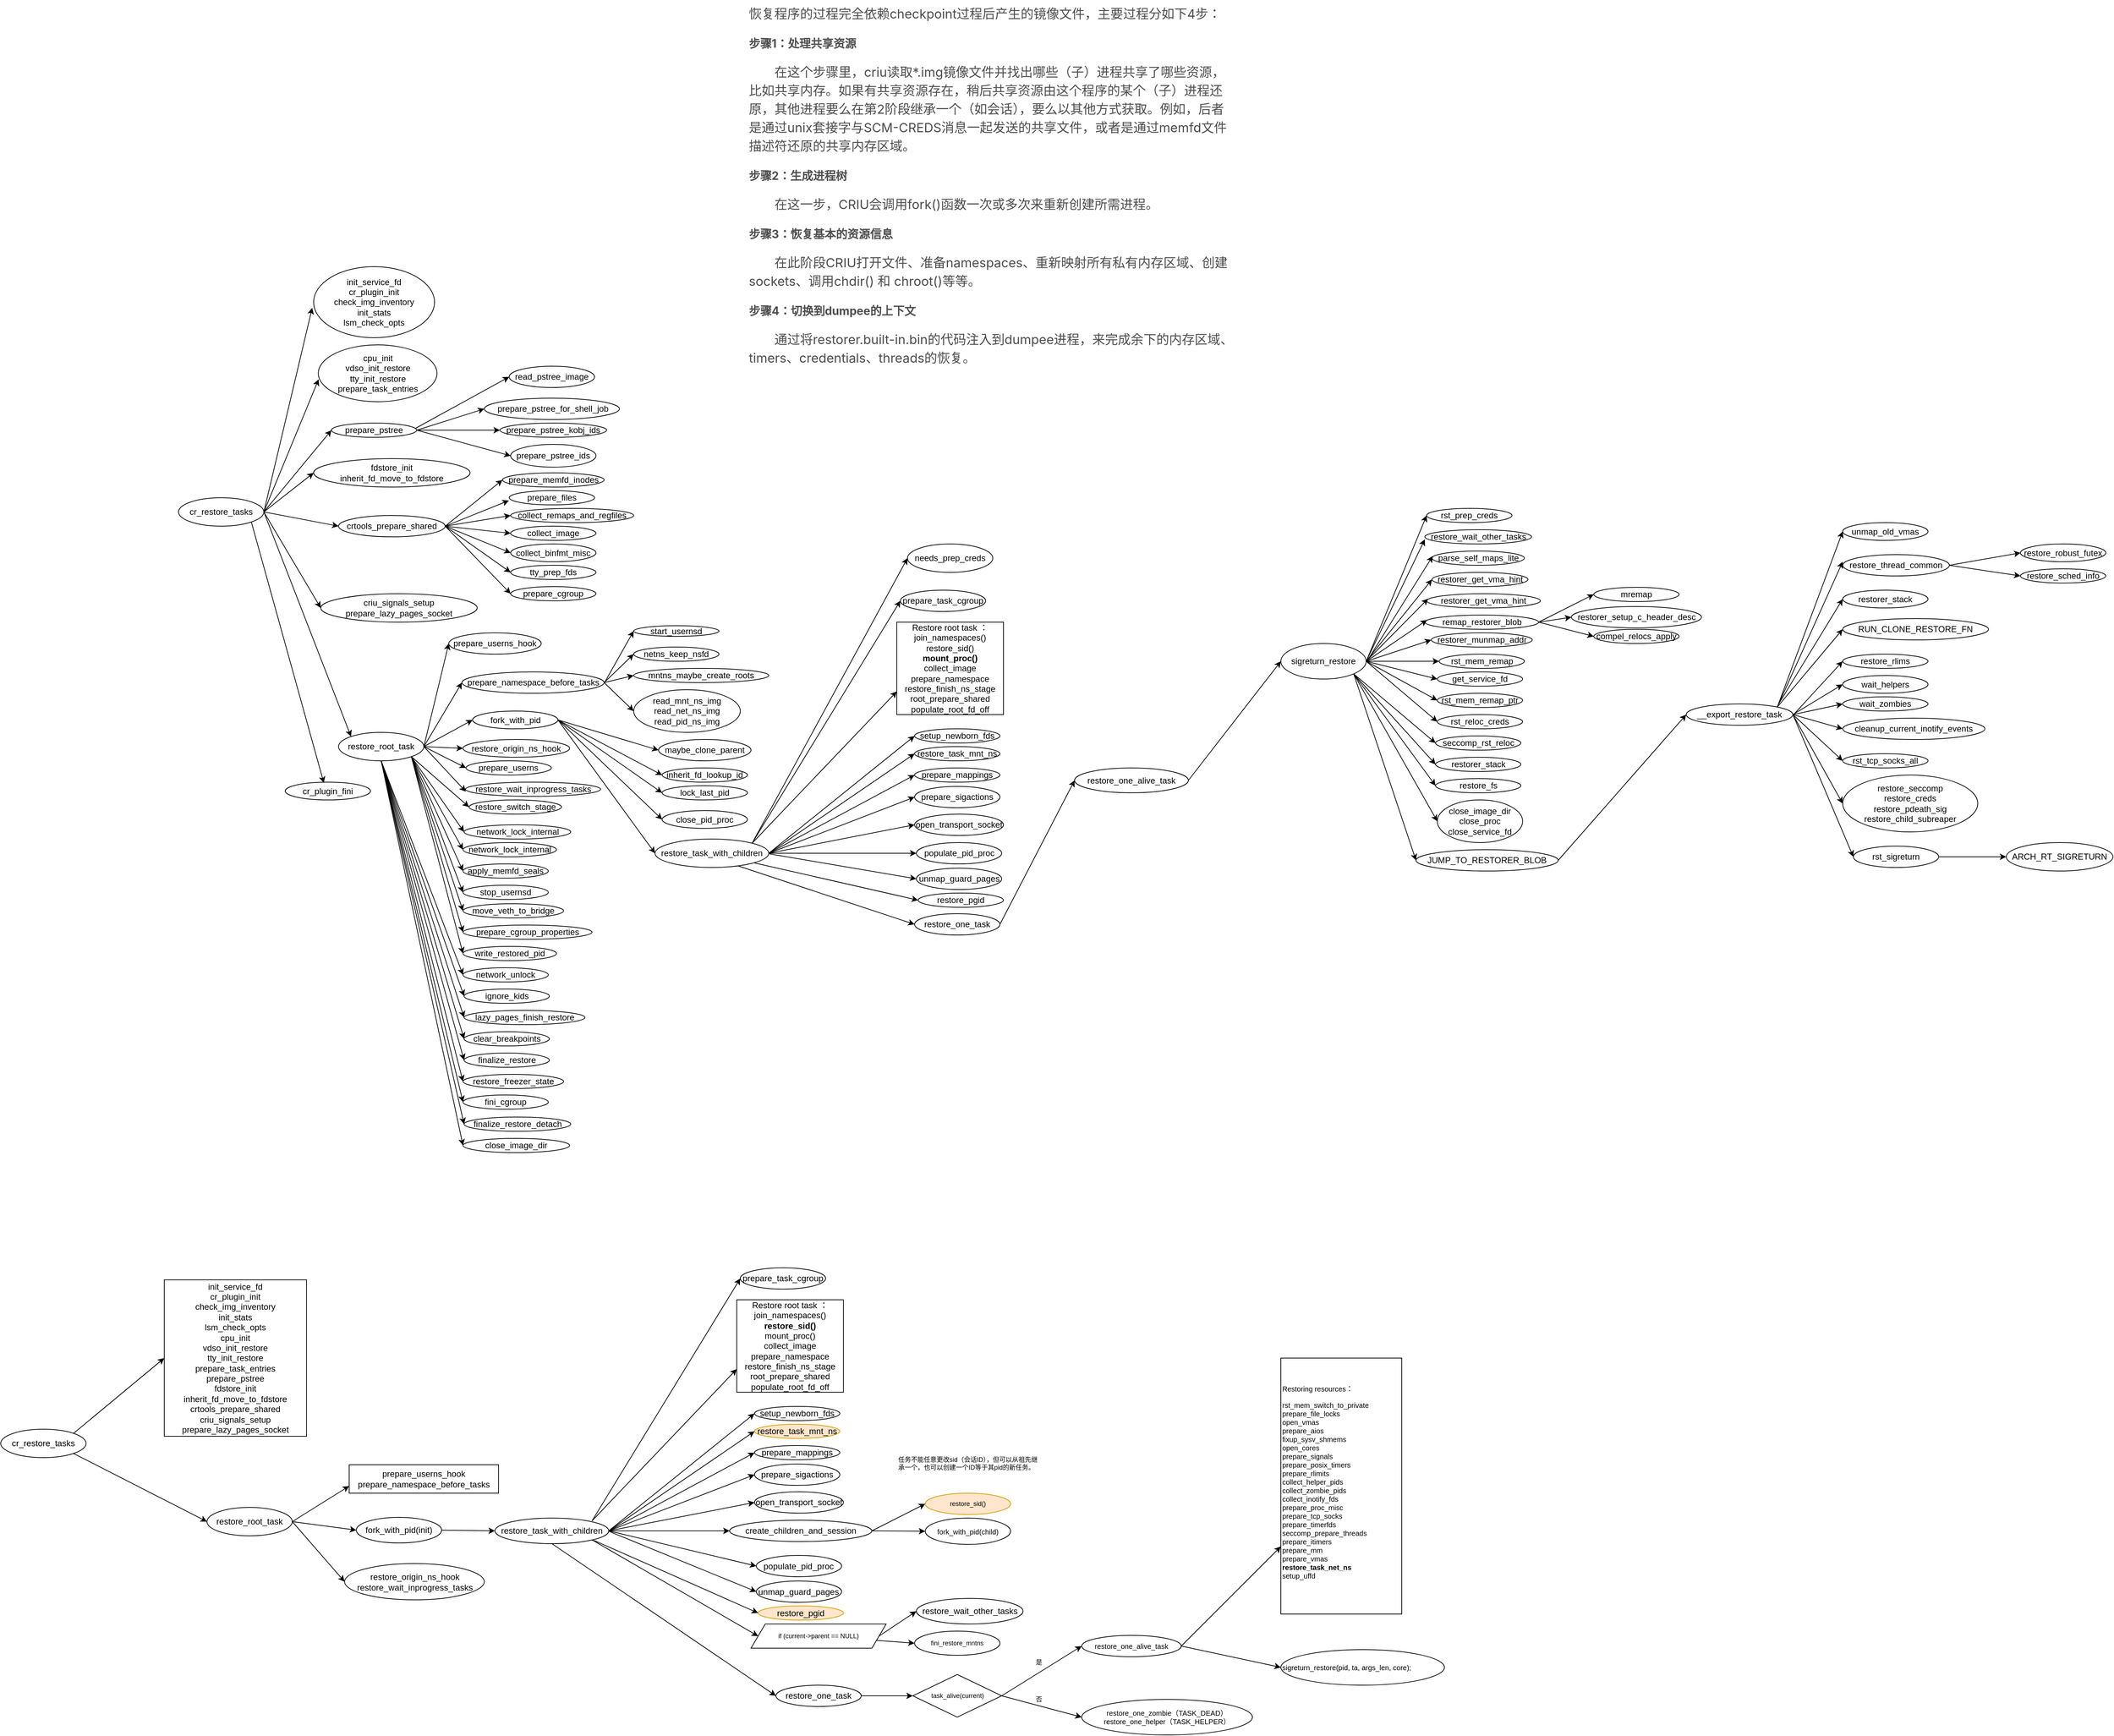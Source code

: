<mxfile compressed="true" version="13.6.5" type="github"><diagram id="AQ0bvtPDf5yqOS1_Zxe1" name="第 1 页"><mxGraphModel dx="2522" dy="1647" grid="1" gridSize="10" guides="1" tooltips="1" connect="1" arrows="1" fold="1" page="1" pageScale="1" pageWidth="827" pageHeight="1169" math="0" shadow="0"><root><mxCell id="0"/><mxCell id="1" parent="0"/><mxCell id="H7YhU_O_0bKfGOerw7yU-1" value="rst_prep_creds" style="ellipse;whiteSpace=wrap;html=1;" parent="1" vertex="1"><mxGeometry x="445" y="255" width="120" height="20" as="geometry"/></mxCell><mxCell id="H7YhU_O_0bKfGOerw7yU-2" value="sigreturn_restore" style="ellipse;whiteSpace=wrap;html=1;" parent="1" vertex="1"><mxGeometry x="240" y="445" width="120" height="50" as="geometry"/></mxCell><mxCell id="H7YhU_O_0bKfGOerw7yU-3" value="" style="endArrow=classic;html=1;exitX=1.008;exitY=0.458;exitDx=0;exitDy=0;exitPerimeter=0;entryX=0;entryY=0.5;entryDx=0;entryDy=0;" parent="1" source="H7YhU_O_0bKfGOerw7yU-2" target="H7YhU_O_0bKfGOerw7yU-1" edge="1"><mxGeometry width="50" height="50" relative="1" as="geometry"><mxPoint x="370" y="445" as="sourcePoint"/><mxPoint x="420" y="395" as="targetPoint"/></mxGeometry></mxCell><mxCell id="H7YhU_O_0bKfGOerw7yU-4" value="restore_wait_other_tasks" style="ellipse;whiteSpace=wrap;html=1;" parent="1" vertex="1"><mxGeometry x="442.5" y="285" width="150" height="20" as="geometry"/></mxCell><mxCell id="H7YhU_O_0bKfGOerw7yU-6" value="&lt;span style=&quot;text-align: left&quot;&gt;parse_self_maps_lite&lt;/span&gt;" style="ellipse;whiteSpace=wrap;html=1;" parent="1" vertex="1"><mxGeometry x="452.5" y="315" width="130" height="20" as="geometry"/></mxCell><mxCell id="H7YhU_O_0bKfGOerw7yU-9" value="" style="endArrow=classic;html=1;entryX=0;entryY=0.675;entryDx=0;entryDy=0;entryPerimeter=0;" parent="1" target="H7YhU_O_0bKfGOerw7yU-4" edge="1"><mxGeometry width="50" height="50" relative="1" as="geometry"><mxPoint x="360" y="470" as="sourcePoint"/><mxPoint x="470" y="485" as="targetPoint"/></mxGeometry></mxCell><mxCell id="H7YhU_O_0bKfGOerw7yU-10" value="" style="endArrow=classic;html=1;entryX=0.008;entryY=0.35;entryDx=0;entryDy=0;entryPerimeter=0;" parent="1" target="H7YhU_O_0bKfGOerw7yU-6" edge="1"><mxGeometry width="50" height="50" relative="1" as="geometry"><mxPoint x="361" y="470" as="sourcePoint"/><mxPoint x="480" y="485" as="targetPoint"/></mxGeometry></mxCell><mxCell id="H7YhU_O_0bKfGOerw7yU-11" value="restorer_get_vma_hint" style="ellipse;whiteSpace=wrap;html=1;" parent="1" vertex="1"><mxGeometry x="452.5" y="345" width="135" height="20" as="geometry"/></mxCell><mxCell id="H7YhU_O_0bKfGOerw7yU-12" value="" style="endArrow=classic;html=1;entryX=0;entryY=0.5;entryDx=0;entryDy=0;exitX=1;exitY=0.5;exitDx=0;exitDy=0;" parent="1" source="H7YhU_O_0bKfGOerw7yU-2" target="H7YhU_O_0bKfGOerw7yU-11" edge="1"><mxGeometry width="50" height="50" relative="1" as="geometry"><mxPoint x="370.96" y="473" as="sourcePoint"/><mxPoint x="460.96" y="399" as="targetPoint"/></mxGeometry></mxCell><mxCell id="Od7ZH-1ans7CxkP7FVsd-1" value="restorer_get_vma_hint" style="ellipse;whiteSpace=wrap;html=1;" parent="1" vertex="1"><mxGeometry x="445" y="375" width="160" height="20" as="geometry"/></mxCell><mxCell id="Od7ZH-1ans7CxkP7FVsd-2" value="" style="endArrow=classic;html=1;exitX=1;exitY=0.5;exitDx=0;exitDy=0;entryX=0.013;entryY=0.35;entryDx=0;entryDy=0;entryPerimeter=0;" parent="1" source="H7YhU_O_0bKfGOerw7yU-2" target="Od7ZH-1ans7CxkP7FVsd-1" edge="1"><mxGeometry width="50" height="50" relative="1" as="geometry"><mxPoint x="370" y="480" as="sourcePoint"/><mxPoint x="430" y="515" as="targetPoint"/></mxGeometry></mxCell><mxCell id="Od7ZH-1ans7CxkP7FVsd-3" value="remap_restorer_blob" style="ellipse;whiteSpace=wrap;html=1;" parent="1" vertex="1"><mxGeometry x="442.5" y="405" width="160" height="20" as="geometry"/></mxCell><mxCell id="Od7ZH-1ans7CxkP7FVsd-4" value="" style="endArrow=classic;html=1;entryX=0.019;entryY=0.35;entryDx=0;entryDy=0;entryPerimeter=0;exitX=1.022;exitY=0.469;exitDx=0;exitDy=0;exitPerimeter=0;" parent="1" source="H7YhU_O_0bKfGOerw7yU-2" target="Od7ZH-1ans7CxkP7FVsd-3" edge="1"><mxGeometry width="50" height="50" relative="1" as="geometry"><mxPoint x="352" y="485" as="sourcePoint"/><mxPoint x="425" y="580" as="targetPoint"/></mxGeometry></mxCell><mxCell id="Od7ZH-1ans7CxkP7FVsd-5" value="restorer_munmap_addr" style="ellipse;whiteSpace=wrap;html=1;" parent="1" vertex="1"><mxGeometry x="451.5" y="430" width="142" height="20" as="geometry"/></mxCell><mxCell id="Od7ZH-1ans7CxkP7FVsd-6" value="" style="endArrow=classic;html=1;entryX=0;entryY=0.5;entryDx=0;entryDy=0;" parent="1" target="Od7ZH-1ans7CxkP7FVsd-5" edge="1"><mxGeometry width="50" height="50" relative="1" as="geometry"><mxPoint x="360" y="470" as="sourcePoint"/><mxPoint x="381.04" y="594" as="targetPoint"/></mxGeometry></mxCell><mxCell id="Od7ZH-1ans7CxkP7FVsd-7" value="rst_mem_remap" style="ellipse;whiteSpace=wrap;html=1;" parent="1" vertex="1"><mxGeometry x="462.5" y="460" width="120" height="20" as="geometry"/></mxCell><mxCell id="Od7ZH-1ans7CxkP7FVsd-8" value="" style="endArrow=classic;html=1;entryX=0;entryY=0.5;entryDx=0;entryDy=0;exitX=1;exitY=0.5;exitDx=0;exitDy=0;" parent="1" source="H7YhU_O_0bKfGOerw7yU-2" target="Od7ZH-1ans7CxkP7FVsd-7" edge="1"><mxGeometry width="50" height="50" relative="1" as="geometry"><mxPoint x="315" y="494" as="sourcePoint"/><mxPoint x="450" y="726" as="targetPoint"/></mxGeometry></mxCell><mxCell id="Od7ZH-1ans7CxkP7FVsd-9" value="restore_one_alive_task" style="ellipse;whiteSpace=wrap;html=1;" parent="1" vertex="1"><mxGeometry x="-50" y="620" width="160" height="35" as="geometry"/></mxCell><mxCell id="Od7ZH-1ans7CxkP7FVsd-10" value="" style="endArrow=classic;html=1;entryX=0;entryY=0.5;entryDx=0;entryDy=0;exitX=1;exitY=0.5;exitDx=0;exitDy=0;" parent="1" source="Od7ZH-1ans7CxkP7FVsd-9" target="H7YhU_O_0bKfGOerw7yU-2" edge="1"><mxGeometry width="50" height="50" relative="1" as="geometry"><mxPoint x="230" y="360" as="sourcePoint"/><mxPoint x="280" y="310" as="targetPoint"/></mxGeometry></mxCell><mxCell id="Od7ZH-1ans7CxkP7FVsd-11" value="restore_one_task" style="ellipse;whiteSpace=wrap;html=1;" parent="1" vertex="1"><mxGeometry x="-275" y="825" width="120" height="30" as="geometry"/></mxCell><mxCell id="Od7ZH-1ans7CxkP7FVsd-14" value="" style="endArrow=classic;html=1;entryX=0;entryY=0.5;entryDx=0;entryDy=0;exitX=1;exitY=0.5;exitDx=0;exitDy=0;" parent="1" source="Od7ZH-1ans7CxkP7FVsd-11" target="Od7ZH-1ans7CxkP7FVsd-9" edge="1"><mxGeometry width="50" height="50" relative="1" as="geometry"><mxPoint x="50" y="410" as="sourcePoint"/><mxPoint x="100" y="360" as="targetPoint"/></mxGeometry></mxCell><mxCell id="Od7ZH-1ans7CxkP7FVsd-16" value="restore_task_with_children" style="ellipse;whiteSpace=wrap;html=1;" parent="1" vertex="1"><mxGeometry x="-640" y="720" width="160" height="40" as="geometry"/></mxCell><mxCell id="Od7ZH-1ans7CxkP7FVsd-17" value="" style="endArrow=classic;html=1;exitX=0.732;exitY=0.947;exitDx=0;exitDy=0;entryX=0;entryY=0.5;entryDx=0;entryDy=0;exitPerimeter=0;" parent="1" source="Od7ZH-1ans7CxkP7FVsd-16" target="Od7ZH-1ans7CxkP7FVsd-11" edge="1"><mxGeometry width="50" height="50" relative="1" as="geometry"><mxPoint x="-50" y="585" as="sourcePoint"/><mxPoint y="625" as="targetPoint"/></mxGeometry></mxCell><mxCell id="Od7ZH-1ans7CxkP7FVsd-21" value="restore_root_task" style="ellipse;whiteSpace=wrap;html=1;" parent="1" vertex="1"><mxGeometry x="-1085" y="570" width="120" height="40" as="geometry"/></mxCell><mxCell id="Od7ZH-1ans7CxkP7FVsd-22" value="" style="endArrow=classic;html=1;exitX=1;exitY=0.5;exitDx=0;exitDy=0;entryX=0;entryY=0.5;entryDx=0;entryDy=0;" parent="1" source="Od7ZH-1ans7CxkP7FVsd-33" target="Od7ZH-1ans7CxkP7FVsd-16" edge="1"><mxGeometry width="50" height="50" relative="1" as="geometry"><mxPoint x="-300" y="292.5" as="sourcePoint"/><mxPoint x="-260" y="347.5" as="targetPoint"/></mxGeometry></mxCell><mxCell id="Od7ZH-1ans7CxkP7FVsd-25" value="cr_restore_tasks" style="ellipse;whiteSpace=wrap;html=1;" parent="1" vertex="1"><mxGeometry x="-1310" y="240" width="120" height="40" as="geometry"/></mxCell><mxCell id="Od7ZH-1ans7CxkP7FVsd-26" value="" style="endArrow=classic;html=1;entryX=0;entryY=0;entryDx=0;entryDy=0;exitX=1;exitY=0.5;exitDx=0;exitDy=0;" parent="1" source="Od7ZH-1ans7CxkP7FVsd-25" target="Od7ZH-1ans7CxkP7FVsd-21" edge="1"><mxGeometry width="50" height="50" relative="1" as="geometry"><mxPoint x="-1020" y="245" as="sourcePoint"/><mxPoint x="-970" y="205" as="targetPoint"/></mxGeometry></mxCell><mxCell id="Od7ZH-1ans7CxkP7FVsd-27" value="init_service_fd&lt;br&gt;cr_plugin_init&lt;br&gt;check_img_inventory&lt;br&gt;init_stats&lt;br&gt;lsm_check_opts" style="ellipse;whiteSpace=wrap;html=1;" parent="1" vertex="1"><mxGeometry x="-1120" y="-85" width="170" height="100" as="geometry"/></mxCell><mxCell id="Od7ZH-1ans7CxkP7FVsd-29" value="&lt;span&gt;fdstore_init&lt;/span&gt;&lt;br&gt;&lt;div&gt;inherit_fd_move_to_fdstore&lt;/div&gt;" style="ellipse;whiteSpace=wrap;html=1;" parent="1" vertex="1"><mxGeometry x="-1120" y="185" width="220" height="40" as="geometry"/></mxCell><mxCell id="Od7ZH-1ans7CxkP7FVsd-30" value="" style="endArrow=classic;html=1;exitX=1;exitY=0.5;exitDx=0;exitDy=0;entryX=0;entryY=0.5;entryDx=0;entryDy=0;" parent="1" source="Od7ZH-1ans7CxkP7FVsd-25" target="Od7ZH-1ans7CxkP7FVsd-29" edge="1"><mxGeometry width="50" height="50" relative="1" as="geometry"><mxPoint x="-1190" y="235" as="sourcePoint"/><mxPoint x="-1140" y="185" as="targetPoint"/></mxGeometry></mxCell><mxCell id="Od7ZH-1ans7CxkP7FVsd-31" value="" style="endArrow=classic;html=1;exitX=1;exitY=0.5;exitDx=0;exitDy=0;entryX=-0.012;entryY=0.58;entryDx=0;entryDy=0;entryPerimeter=0;" parent="1" source="Od7ZH-1ans7CxkP7FVsd-25" target="Od7ZH-1ans7CxkP7FVsd-27" edge="1"><mxGeometry width="50" height="50" relative="1" as="geometry"><mxPoint x="-1210" y="225" as="sourcePoint"/><mxPoint x="-1160" y="175" as="targetPoint"/></mxGeometry></mxCell><mxCell id="Od7ZH-1ans7CxkP7FVsd-32" value="&lt;p style=&quot;box-sizing: border-box; outline: 0px; margin: 0px 0px 16px; padding: 0px; font-weight: 400; font-family: &amp;quot;microsoft yahei&amp;quot;, &amp;quot;sf pro display&amp;quot;, roboto, noto, arial, &amp;quot;pingfang sc&amp;quot;, sans-serif; font-size: 18px; color: rgb(77, 77, 77); line-height: 26px; overflow-wrap: break-word; font-style: normal; letter-spacing: normal; text-indent: 0px; text-transform: none; word-spacing: 0px; background-color: rgb(255, 255, 255);&quot;&gt;恢复程序的过程完全依赖checkpoint过程后产生的镜像文件，主要过程分如下4步：&lt;/p&gt;&lt;h6 style=&quot;box-sizing: border-box; outline: 0px; margin: 8px 0px 16px; padding: 0px; font-weight: 700; font-family: &amp;quot;microsoft yahei&amp;quot;, &amp;quot;sf pro display&amp;quot;, roboto, noto, arial, &amp;quot;pingfang sc&amp;quot;, sans-serif; font-size: 16px; color: rgb(79, 79, 79); line-height: 24px; overflow-wrap: break-word; font-style: normal; letter-spacing: normal; text-indent: 0px; text-transform: none; word-spacing: 0px; background-color: rgb(255, 255, 255);&quot;&gt;&lt;a id=&quot;1_92&quot; style=&quot;box-sizing: border-box ; outline: none ; margin: 0px ; padding: 0px ; font-weight: normal ; text-decoration: none ; cursor: pointer ; font-family: &amp;quot;microsoft yahei&amp;quot; , &amp;quot;sf pro display&amp;quot; , &amp;quot;roboto&amp;quot; , &amp;quot;noto&amp;quot; , &amp;quot;arial&amp;quot; , &amp;quot;pingfang sc&amp;quot; , sans-serif ; background-color: transparent ; color: rgb(78 , 161 , 219) ; overflow-wrap: break-word&quot;&gt;&lt;/a&gt;步骤1：处理共享资源&lt;/h6&gt;&lt;p style=&quot;box-sizing: border-box; outline: 0px; margin: 0px 0px 16px; padding: 0px; font-weight: 400; font-family: &amp;quot;microsoft yahei&amp;quot;, &amp;quot;sf pro display&amp;quot;, roboto, noto, arial, &amp;quot;pingfang sc&amp;quot;, sans-serif; font-size: 18px; color: rgb(77, 77, 77); line-height: 26px; overflow-wrap: break-word; font-style: normal; letter-spacing: normal; text-indent: 0px; text-transform: none; word-spacing: 0px; background-color: rgb(255, 255, 255);&quot;&gt;  在这个步骤里，criu读取*.img镜像文件并找出哪些（子）进程共享了哪些资源，比如共享内存。如果有共享资源存在，稍后共享资源由这个程序的某个（子）进程还原，其他进程要么在第2阶段继承一个（如会话），要么以其他方式获取。例如，后者是通过unix套接字与SCM-CREDS消息一起发送的共享文件，或者是通过memfd文件描述符还原的共享内存区域。&lt;/p&gt;&lt;h6 style=&quot;box-sizing: border-box; outline: 0px; margin: 8px 0px 16px; padding: 0px; font-weight: 700; font-family: &amp;quot;microsoft yahei&amp;quot;, &amp;quot;sf pro display&amp;quot;, roboto, noto, arial, &amp;quot;pingfang sc&amp;quot;, sans-serif; font-size: 16px; color: rgb(79, 79, 79); line-height: 24px; overflow-wrap: break-word; font-style: normal; letter-spacing: normal; text-indent: 0px; text-transform: none; word-spacing: 0px; background-color: rgb(255, 255, 255);&quot;&gt;&lt;a id=&quot;2_95&quot; style=&quot;box-sizing: border-box ; outline: none ; margin: 0px ; padding: 0px ; font-weight: normal ; text-decoration: none ; cursor: pointer ; font-family: &amp;quot;microsoft yahei&amp;quot; , &amp;quot;sf pro display&amp;quot; , &amp;quot;roboto&amp;quot; , &amp;quot;noto&amp;quot; , &amp;quot;arial&amp;quot; , &amp;quot;pingfang sc&amp;quot; , sans-serif ; background-color: transparent ; color: rgb(78 , 161 , 219) ; overflow-wrap: break-word&quot;&gt;&lt;/a&gt;步骤2：生成进程树&lt;/h6&gt;&lt;p style=&quot;box-sizing: border-box; outline: 0px; margin: 0px 0px 16px; padding: 0px; font-weight: 400; font-family: &amp;quot;microsoft yahei&amp;quot;, &amp;quot;sf pro display&amp;quot;, roboto, noto, arial, &amp;quot;pingfang sc&amp;quot;, sans-serif; font-size: 18px; color: rgb(77, 77, 77); line-height: 26px; overflow-wrap: break-word; font-style: normal; letter-spacing: normal; text-indent: 0px; text-transform: none; word-spacing: 0px; background-color: rgb(255, 255, 255);&quot;&gt;  在这一步，CRIU会调用fork()函数一次或多次来重新创建所需进程。&lt;/p&gt;&lt;h6 style=&quot;box-sizing: border-box; outline: 0px; margin: 8px 0px 16px; padding: 0px; font-weight: 700; font-family: &amp;quot;microsoft yahei&amp;quot;, &amp;quot;sf pro display&amp;quot;, roboto, noto, arial, &amp;quot;pingfang sc&amp;quot;, sans-serif; font-size: 16px; color: rgb(79, 79, 79); line-height: 24px; overflow-wrap: break-word; font-style: normal; letter-spacing: normal; text-indent: 0px; text-transform: none; word-spacing: 0px; background-color: rgb(255, 255, 255);&quot;&gt;&lt;a id=&quot;3_99&quot; style=&quot;box-sizing: border-box ; outline: none ; margin: 0px ; padding: 0px ; font-weight: normal ; text-decoration: none ; cursor: pointer ; font-family: &amp;quot;microsoft yahei&amp;quot; , &amp;quot;sf pro display&amp;quot; , &amp;quot;roboto&amp;quot; , &amp;quot;noto&amp;quot; , &amp;quot;arial&amp;quot; , &amp;quot;pingfang sc&amp;quot; , sans-serif ; background-color: transparent ; color: rgb(78 , 161 , 219) ; overflow-wrap: break-word&quot;&gt;&lt;/a&gt;步骤3：恢复基本的资源信息&lt;/h6&gt;&lt;p style=&quot;box-sizing: border-box; outline: 0px; margin: 0px 0px 16px; padding: 0px; font-weight: 400; font-family: &amp;quot;microsoft yahei&amp;quot;, &amp;quot;sf pro display&amp;quot;, roboto, noto, arial, &amp;quot;pingfang sc&amp;quot;, sans-serif; font-size: 18px; color: rgb(77, 77, 77); line-height: 26px; overflow-wrap: break-word; font-style: normal; letter-spacing: normal; text-indent: 0px; text-transform: none; word-spacing: 0px; background-color: rgb(255, 255, 255);&quot;&gt;  在此阶段CRIU打开文件、准备namespaces、重新映射所有私有内存区域、创建sockets、调用chdir() 和 chroot()等等。&lt;/p&gt;&lt;h6 style=&quot;box-sizing: border-box; outline: 0px; margin: 8px 0px 16px; padding: 0px; font-weight: 700; font-family: &amp;quot;microsoft yahei&amp;quot;, &amp;quot;sf pro display&amp;quot;, roboto, noto, arial, &amp;quot;pingfang sc&amp;quot;, sans-serif; font-size: 16px; color: rgb(79, 79, 79); line-height: 24px; overflow-wrap: break-word; font-style: normal; letter-spacing: normal; text-indent: 0px; text-transform: none; word-spacing: 0px; background-color: rgb(255, 255, 255);&quot;&gt;&lt;a id=&quot;4dumpee_103&quot; style=&quot;box-sizing: border-box ; outline: none ; margin: 0px ; padding: 0px ; font-weight: normal ; text-decoration: none ; cursor: pointer ; font-family: &amp;quot;microsoft yahei&amp;quot; , &amp;quot;sf pro display&amp;quot; , &amp;quot;roboto&amp;quot; , &amp;quot;noto&amp;quot; , &amp;quot;arial&amp;quot; , &amp;quot;pingfang sc&amp;quot; , sans-serif ; background-color: transparent ; color: rgb(78 , 161 , 219) ; overflow-wrap: break-word&quot;&gt;&lt;/a&gt;步骤4：切换到dumpee的上下文&lt;/h6&gt;&lt;p style=&quot;box-sizing: border-box; outline: 0px; margin: 0px 0px 16px; padding: 0px; font-weight: 400; font-family: &amp;quot;microsoft yahei&amp;quot;, &amp;quot;sf pro display&amp;quot;, roboto, noto, arial, &amp;quot;pingfang sc&amp;quot;, sans-serif; font-size: 18px; color: rgb(77, 77, 77); line-height: 26px; overflow-wrap: break-word; font-style: normal; letter-spacing: normal; text-indent: 0px; text-transform: none; word-spacing: 0px; background-color: rgb(255, 255, 255);&quot;&gt;  通过将restorer.built-in.bin的代码注入到dumpee进程，来完成余下的内存区域、timers、credentials、threads的恢复。&lt;/p&gt;" style="text;whiteSpace=wrap;html=1;" parent="1" vertex="1"><mxGeometry x="-510" y="-460" width="685" height="520" as="geometry"/></mxCell><mxCell id="Od7ZH-1ans7CxkP7FVsd-33" value="&lt;span style=&quot;text-align: left&quot;&gt;fork_with_pid&lt;/span&gt;" style="ellipse;whiteSpace=wrap;html=1;" parent="1" vertex="1"><mxGeometry x="-896.5" y="540" width="120" height="25" as="geometry"/></mxCell><mxCell id="Od7ZH-1ans7CxkP7FVsd-34" value="" style="endArrow=classic;html=1;exitX=1;exitY=0.5;exitDx=0;exitDy=0;entryX=0;entryY=0.5;entryDx=0;entryDy=0;" parent="1" source="Od7ZH-1ans7CxkP7FVsd-21" target="Od7ZH-1ans7CxkP7FVsd-33" edge="1"><mxGeometry width="50" height="50" relative="1" as="geometry"><mxPoint x="-950" y="570" as="sourcePoint"/><mxPoint x="-883" y="569" as="targetPoint"/></mxGeometry></mxCell><mxCell id="Od7ZH-1ans7CxkP7FVsd-35" value="needs_prep_creds" style="ellipse;whiteSpace=wrap;html=1;" parent="1" vertex="1"><mxGeometry x="-285" y="305" width="120" height="40" as="geometry"/></mxCell><mxCell id="Od7ZH-1ans7CxkP7FVsd-36" value="prepare_task_cgroup" style="ellipse;whiteSpace=wrap;html=1;" parent="1" vertex="1"><mxGeometry x="-295" y="370" width="120" height="30" as="geometry"/></mxCell><mxCell id="Od7ZH-1ans7CxkP7FVsd-37" value="" style="endArrow=classic;html=1;entryX=0;entryY=0.5;entryDx=0;entryDy=0;exitX=1;exitY=0;exitDx=0;exitDy=0;" parent="1" source="Od7ZH-1ans7CxkP7FVsd-16" target="Od7ZH-1ans7CxkP7FVsd-35" edge="1"><mxGeometry width="50" height="50" relative="1" as="geometry"><mxPoint x="-510" y="721" as="sourcePoint"/><mxPoint x="-290" y="570" as="targetPoint"/></mxGeometry></mxCell><mxCell id="Od7ZH-1ans7CxkP7FVsd-38" value="" style="endArrow=classic;html=1;entryX=0;entryY=0.5;entryDx=0;entryDy=0;exitX=1;exitY=0;exitDx=0;exitDy=0;" parent="1" source="Od7ZH-1ans7CxkP7FVsd-16" target="Od7ZH-1ans7CxkP7FVsd-36" edge="1"><mxGeometry width="50" height="50" relative="1" as="geometry"><mxPoint x="-200" y="630" as="sourcePoint"/><mxPoint x="-150" y="580" as="targetPoint"/></mxGeometry></mxCell><mxCell id="Od7ZH-1ans7CxkP7FVsd-39" value="Restore root task ：&lt;br&gt;join_namespaces()&lt;br&gt;restore_sid()&lt;br&gt;&lt;b&gt;mount_proc()&lt;br&gt;&lt;/b&gt;collect_image&lt;br&gt;prepare_namespace&lt;br&gt;restore_finish_ns_stage&lt;br&gt;root_prepare_shared&lt;br&gt;populate_root_fd_off" style="rounded=0;whiteSpace=wrap;html=1;" parent="1" vertex="1"><mxGeometry x="-300" y="415" width="150" height="130" as="geometry"/></mxCell><mxCell id="Od7ZH-1ans7CxkP7FVsd-40" value="" style="endArrow=classic;html=1;exitX=1;exitY=0;exitDx=0;exitDy=0;entryX=0;entryY=0.75;entryDx=0;entryDy=0;" parent="1" source="Od7ZH-1ans7CxkP7FVsd-16" target="Od7ZH-1ans7CxkP7FVsd-39" edge="1"><mxGeometry width="50" height="50" relative="1" as="geometry"><mxPoint x="-190" y="650" as="sourcePoint"/><mxPoint x="-130" y="610" as="targetPoint"/></mxGeometry></mxCell><mxCell id="Od7ZH-1ans7CxkP7FVsd-41" value="setup_newborn_fds" style="ellipse;whiteSpace=wrap;html=1;" parent="1" vertex="1"><mxGeometry x="-275" y="565" width="120" height="20" as="geometry"/></mxCell><mxCell id="Od7ZH-1ans7CxkP7FVsd-42" value="restore_task_mnt_ns" style="ellipse;whiteSpace=wrap;html=1;" parent="1" vertex="1"><mxGeometry x="-275" y="590" width="120" height="20" as="geometry"/></mxCell><mxCell id="Od7ZH-1ans7CxkP7FVsd-43" value="prepare_mappings" style="ellipse;whiteSpace=wrap;html=1;" parent="1" vertex="1"><mxGeometry x="-275" y="620" width="120" height="20" as="geometry"/></mxCell><mxCell id="Od7ZH-1ans7CxkP7FVsd-44" value="prepare_sigactions" style="ellipse;whiteSpace=wrap;html=1;" parent="1" vertex="1"><mxGeometry x="-275" y="646" width="120" height="30" as="geometry"/></mxCell><mxCell id="Od7ZH-1ans7CxkP7FVsd-45" value="open_transport_socket" style="ellipse;whiteSpace=wrap;html=1;" parent="1" vertex="1"><mxGeometry x="-275" y="685" width="125" height="30" as="geometry"/></mxCell><mxCell id="Od7ZH-1ans7CxkP7FVsd-46" value="populate_pid_proc" style="ellipse;whiteSpace=wrap;html=1;" parent="1" vertex="1"><mxGeometry x="-272.5" y="725" width="120" height="30" as="geometry"/></mxCell><mxCell id="Od7ZH-1ans7CxkP7FVsd-47" value="unmap_guard_pages" style="ellipse;whiteSpace=wrap;html=1;" parent="1" vertex="1"><mxGeometry x="-272.5" y="761" width="120" height="30" as="geometry"/></mxCell><mxCell id="Od7ZH-1ans7CxkP7FVsd-48" value="restore_pgid" style="ellipse;whiteSpace=wrap;html=1;" parent="1" vertex="1"><mxGeometry x="-270" y="796" width="120" height="20" as="geometry"/></mxCell><mxCell id="Od7ZH-1ans7CxkP7FVsd-49" value="" style="endArrow=classic;html=1;exitX=1;exitY=0.5;exitDx=0;exitDy=0;entryX=0;entryY=0.5;entryDx=0;entryDy=0;" parent="1" source="Od7ZH-1ans7CxkP7FVsd-16" target="Od7ZH-1ans7CxkP7FVsd-41" edge="1"><mxGeometry width="50" height="50" relative="1" as="geometry"><mxPoint x="-210" y="750" as="sourcePoint"/><mxPoint x="-160" y="700" as="targetPoint"/></mxGeometry></mxCell><mxCell id="Od7ZH-1ans7CxkP7FVsd-50" value="" style="endArrow=classic;html=1;exitX=1;exitY=0.5;exitDx=0;exitDy=0;entryX=0;entryY=0.5;entryDx=0;entryDy=0;" parent="1" source="Od7ZH-1ans7CxkP7FVsd-16" target="Od7ZH-1ans7CxkP7FVsd-42" edge="1"><mxGeometry width="50" height="50" relative="1" as="geometry"><mxPoint x="-170" y="760" as="sourcePoint"/><mxPoint x="-120" y="710" as="targetPoint"/></mxGeometry></mxCell><mxCell id="Od7ZH-1ans7CxkP7FVsd-51" value="" style="endArrow=classic;html=1;entryX=0;entryY=0.5;entryDx=0;entryDy=0;exitX=1;exitY=0.5;exitDx=0;exitDy=0;" parent="1" source="Od7ZH-1ans7CxkP7FVsd-16" target="Od7ZH-1ans7CxkP7FVsd-43" edge="1"><mxGeometry width="50" height="50" relative="1" as="geometry"><mxPoint x="-170" y="650" as="sourcePoint"/><mxPoint x="-270" y="760" as="targetPoint"/></mxGeometry></mxCell><mxCell id="Od7ZH-1ans7CxkP7FVsd-52" value="" style="endArrow=classic;html=1;entryX=0;entryY=0.5;entryDx=0;entryDy=0;exitX=1;exitY=0.5;exitDx=0;exitDy=0;" parent="1" source="Od7ZH-1ans7CxkP7FVsd-16" target="Od7ZH-1ans7CxkP7FVsd-44" edge="1"><mxGeometry width="50" height="50" relative="1" as="geometry"><mxPoint x="-280" y="840" as="sourcePoint"/><mxPoint x="-230" y="790" as="targetPoint"/></mxGeometry></mxCell><mxCell id="Od7ZH-1ans7CxkP7FVsd-53" value="" style="endArrow=classic;html=1;entryX=0;entryY=0.5;entryDx=0;entryDy=0;" parent="1" target="Od7ZH-1ans7CxkP7FVsd-45" edge="1"><mxGeometry width="50" height="50" relative="1" as="geometry"><mxPoint x="-480" y="740" as="sourcePoint"/><mxPoint x="-270" y="790" as="targetPoint"/></mxGeometry></mxCell><mxCell id="Od7ZH-1ans7CxkP7FVsd-54" value="" style="endArrow=classic;html=1;entryX=0;entryY=0.5;entryDx=0;entryDy=0;exitX=1;exitY=0.5;exitDx=0;exitDy=0;" parent="1" source="Od7ZH-1ans7CxkP7FVsd-16" target="Od7ZH-1ans7CxkP7FVsd-46" edge="1"><mxGeometry width="50" height="50" relative="1" as="geometry"><mxPoint x="-300" y="870" as="sourcePoint"/><mxPoint x="-250" y="820" as="targetPoint"/></mxGeometry></mxCell><mxCell id="Od7ZH-1ans7CxkP7FVsd-55" value="" style="endArrow=classic;html=1;exitX=1.005;exitY=0.521;exitDx=0;exitDy=0;exitPerimeter=0;entryX=0;entryY=0.5;entryDx=0;entryDy=0;" parent="1" source="Od7ZH-1ans7CxkP7FVsd-16" target="Od7ZH-1ans7CxkP7FVsd-47" edge="1"><mxGeometry width="50" height="50" relative="1" as="geometry"><mxPoint x="-290" y="930" as="sourcePoint"/><mxPoint x="-100" y="935" as="targetPoint"/></mxGeometry></mxCell><mxCell id="Od7ZH-1ans7CxkP7FVsd-56" value="" style="endArrow=classic;html=1;entryX=0;entryY=0.5;entryDx=0;entryDy=0;" parent="1" source="Od7ZH-1ans7CxkP7FVsd-16" target="Od7ZH-1ans7CxkP7FVsd-48" edge="1"><mxGeometry width="50" height="50" relative="1" as="geometry"><mxPoint x="-300" y="890" as="sourcePoint"/><mxPoint x="-140" y="890" as="targetPoint"/></mxGeometry></mxCell><mxCell id="Od7ZH-1ans7CxkP7FVsd-57" value="read_pstree_image" style="ellipse;whiteSpace=wrap;html=1;" parent="1" vertex="1"><mxGeometry x="-845" y="55" width="120" height="30" as="geometry"/></mxCell><mxCell id="Od7ZH-1ans7CxkP7FVsd-58" value="" style="endArrow=classic;html=1;entryX=0;entryY=0.5;entryDx=0;entryDy=0;exitX=0.946;exitY=0.5;exitDx=0;exitDy=0;exitPerimeter=0;" parent="1" source="BoH0rCNow6WNKf9u0Q80-65" target="Od7ZH-1ans7CxkP7FVsd-57" edge="1"><mxGeometry width="50" height="50" relative="1" as="geometry"><mxPoint x="-960" y="265" as="sourcePoint"/><mxPoint x="-840" y="145" as="targetPoint"/></mxGeometry></mxCell><mxCell id="BoH0rCNow6WNKf9u0Q80-1" value="get_service_fd" style="ellipse;whiteSpace=wrap;html=1;" parent="1" vertex="1"><mxGeometry x="460" y="485" width="120" height="20" as="geometry"/></mxCell><mxCell id="BoH0rCNow6WNKf9u0Q80-3" value="restorer_setup_c_header_desc" style="ellipse;whiteSpace=wrap;html=1;" parent="1" vertex="1"><mxGeometry x="648.5" y="393" width="183" height="30" as="geometry"/></mxCell><mxCell id="BoH0rCNow6WNKf9u0Q80-4" value="compel_relocs_apply" style="ellipse;whiteSpace=wrap;html=1;" parent="1" vertex="1"><mxGeometry x="680" y="425" width="120" height="20" as="geometry"/></mxCell><mxCell id="BoH0rCNow6WNKf9u0Q80-6" value="mremap" style="ellipse;whiteSpace=wrap;html=1;" parent="1" vertex="1"><mxGeometry x="680" y="366" width="120" height="20" as="geometry"/></mxCell><mxCell id="BoH0rCNow6WNKf9u0Q80-7" value="" style="endArrow=classic;html=1;exitX=1;exitY=0.5;exitDx=0;exitDy=0;entryX=0;entryY=0.5;entryDx=0;entryDy=0;" parent="1" source="Od7ZH-1ans7CxkP7FVsd-3" target="BoH0rCNow6WNKf9u0Q80-6" edge="1"><mxGeometry width="50" height="50" relative="1" as="geometry"><mxPoint x="610" y="395" as="sourcePoint"/><mxPoint x="660" y="345" as="targetPoint"/></mxGeometry></mxCell><mxCell id="BoH0rCNow6WNKf9u0Q80-8" value="" style="endArrow=classic;html=1;entryX=0;entryY=0.5;entryDx=0;entryDy=0;exitX=1;exitY=0.5;exitDx=0;exitDy=0;" parent="1" source="Od7ZH-1ans7CxkP7FVsd-3" target="BoH0rCNow6WNKf9u0Q80-3" edge="1"><mxGeometry width="50" height="50" relative="1" as="geometry"><mxPoint x="640" y="515" as="sourcePoint"/><mxPoint x="690" y="465" as="targetPoint"/></mxGeometry></mxCell><mxCell id="BoH0rCNow6WNKf9u0Q80-9" value="" style="endArrow=classic;html=1;entryX=0;entryY=0.5;entryDx=0;entryDy=0;exitX=1;exitY=0.5;exitDx=0;exitDy=0;" parent="1" source="Od7ZH-1ans7CxkP7FVsd-3" target="BoH0rCNow6WNKf9u0Q80-4" edge="1"><mxGeometry width="50" height="50" relative="1" as="geometry"><mxPoint x="600" y="415" as="sourcePoint"/><mxPoint x="710" y="485" as="targetPoint"/></mxGeometry></mxCell><mxCell id="BoH0rCNow6WNKf9u0Q80-10" value="rst_mem_remap_ptr" style="ellipse;whiteSpace=wrap;html=1;" parent="1" vertex="1"><mxGeometry x="460" y="515" width="120" height="20" as="geometry"/></mxCell><mxCell id="BoH0rCNow6WNKf9u0Q80-11" value="rst_reloc_creds" style="ellipse;whiteSpace=wrap;html=1;" parent="1" vertex="1"><mxGeometry x="460" y="545" width="120" height="20" as="geometry"/></mxCell><mxCell id="BoH0rCNow6WNKf9u0Q80-14" value="seccomp_rst_reloc" style="ellipse;whiteSpace=wrap;html=1;" parent="1" vertex="1"><mxGeometry x="457.5" y="575" width="120" height="20" as="geometry"/></mxCell><mxCell id="BoH0rCNow6WNKf9u0Q80-16" value="restorer_stack" style="ellipse;whiteSpace=wrap;html=1;" parent="1" vertex="1"><mxGeometry x="457.5" y="605" width="120" height="20" as="geometry"/></mxCell><mxCell id="BoH0rCNow6WNKf9u0Q80-17" value="restore_fs" style="ellipse;whiteSpace=wrap;html=1;" parent="1" vertex="1"><mxGeometry x="457.5" y="635" width="120" height="20" as="geometry"/></mxCell><mxCell id="BoH0rCNow6WNKf9u0Q80-18" value="close_image_dir&lt;br&gt;close_proc&lt;br&gt;close_service_fd" style="ellipse;whiteSpace=wrap;html=1;" parent="1" vertex="1"><mxGeometry x="460" y="665" width="120" height="60" as="geometry"/></mxCell><mxCell id="BoH0rCNow6WNKf9u0Q80-19" value="JUMP_TO_RESTORER_BLOB" style="ellipse;whiteSpace=wrap;html=1;" parent="1" vertex="1"><mxGeometry x="430" y="735" width="200" height="30" as="geometry"/></mxCell><mxCell id="BoH0rCNow6WNKf9u0Q80-22" value="" style="endArrow=classic;html=1;entryX=0;entryY=0.5;entryDx=0;entryDy=0;exitX=1;exitY=0.5;exitDx=0;exitDy=0;" parent="1" source="H7YhU_O_0bKfGOerw7yU-2" target="BoH0rCNow6WNKf9u0Q80-1" edge="1"><mxGeometry width="50" height="50" relative="1" as="geometry"><mxPoint x="360" y="465" as="sourcePoint"/><mxPoint x="270" y="575" as="targetPoint"/></mxGeometry></mxCell><mxCell id="BoH0rCNow6WNKf9u0Q80-23" value="" style="endArrow=classic;html=1;entryX=0;entryY=0.5;entryDx=0;entryDy=0;exitX=1;exitY=0.5;exitDx=0;exitDy=0;" parent="1" source="H7YhU_O_0bKfGOerw7yU-2" target="BoH0rCNow6WNKf9u0Q80-10" edge="1"><mxGeometry width="50" height="50" relative="1" as="geometry"><mxPoint x="340" y="615" as="sourcePoint"/><mxPoint x="390" y="565" as="targetPoint"/></mxGeometry></mxCell><mxCell id="BoH0rCNow6WNKf9u0Q80-24" value="" style="endArrow=classic;html=1;entryX=0;entryY=0.5;entryDx=0;entryDy=0;exitX=1;exitY=0.5;exitDx=0;exitDy=0;" parent="1" source="H7YhU_O_0bKfGOerw7yU-2" target="BoH0rCNow6WNKf9u0Q80-11" edge="1"><mxGeometry width="50" height="50" relative="1" as="geometry"><mxPoint x="363" y="475" as="sourcePoint"/><mxPoint x="350" y="575" as="targetPoint"/></mxGeometry></mxCell><mxCell id="BoH0rCNow6WNKf9u0Q80-25" value="" style="endArrow=classic;html=1;entryX=0;entryY=0.5;entryDx=0;entryDy=0;exitX=1;exitY=1;exitDx=0;exitDy=0;" parent="1" source="H7YhU_O_0bKfGOerw7yU-2" target="BoH0rCNow6WNKf9u0Q80-14" edge="1"><mxGeometry width="50" height="50" relative="1" as="geometry"><mxPoint x="361" y="465" as="sourcePoint"/><mxPoint x="330" y="545" as="targetPoint"/></mxGeometry></mxCell><mxCell id="BoH0rCNow6WNKf9u0Q80-26" value="" style="endArrow=classic;html=1;entryX=0;entryY=0.5;entryDx=0;entryDy=0;exitX=1;exitY=1;exitDx=0;exitDy=0;" parent="1" source="H7YhU_O_0bKfGOerw7yU-2" target="BoH0rCNow6WNKf9u0Q80-16" edge="1"><mxGeometry width="50" height="50" relative="1" as="geometry"><mxPoint x="300" y="595" as="sourcePoint"/><mxPoint x="350" y="545" as="targetPoint"/></mxGeometry></mxCell><mxCell id="BoH0rCNow6WNKf9u0Q80-27" value="" style="endArrow=classic;html=1;entryX=0;entryY=0.5;entryDx=0;entryDy=0;exitX=1;exitY=1;exitDx=0;exitDy=0;" parent="1" source="H7YhU_O_0bKfGOerw7yU-2" target="BoH0rCNow6WNKf9u0Q80-17" edge="1"><mxGeometry width="50" height="50" relative="1" as="geometry"><mxPoint x="290" y="655" as="sourcePoint"/><mxPoint x="340" y="605" as="targetPoint"/></mxGeometry></mxCell><mxCell id="BoH0rCNow6WNKf9u0Q80-28" value="" style="endArrow=classic;html=1;entryX=0;entryY=0.5;entryDx=0;entryDy=0;exitX=1;exitY=1;exitDx=0;exitDy=0;" parent="1" source="H7YhU_O_0bKfGOerw7yU-2" target="BoH0rCNow6WNKf9u0Q80-18" edge="1"><mxGeometry width="50" height="50" relative="1" as="geometry"><mxPoint x="360" y="675" as="sourcePoint"/><mxPoint x="410" y="625" as="targetPoint"/></mxGeometry></mxCell><mxCell id="BoH0rCNow6WNKf9u0Q80-29" value="" style="endArrow=classic;html=1;entryX=0;entryY=0.5;entryDx=0;entryDy=0;exitX=1;exitY=1;exitDx=0;exitDy=0;" parent="1" source="H7YhU_O_0bKfGOerw7yU-2" target="BoH0rCNow6WNKf9u0Q80-19" edge="1"><mxGeometry width="50" height="50" relative="1" as="geometry"><mxPoint x="330" y="675" as="sourcePoint"/><mxPoint x="380" y="625" as="targetPoint"/></mxGeometry></mxCell><mxCell id="BoH0rCNow6WNKf9u0Q80-30" value="__export_restore_task" style="ellipse;whiteSpace=wrap;html=1;" parent="1" vertex="1"><mxGeometry x="810" y="530" width="150" height="30" as="geometry"/></mxCell><mxCell id="BoH0rCNow6WNKf9u0Q80-31" value="" style="endArrow=classic;html=1;entryX=0;entryY=0.5;entryDx=0;entryDy=0;exitX=1;exitY=0.5;exitDx=0;exitDy=0;" parent="1" source="BoH0rCNow6WNKf9u0Q80-19" target="BoH0rCNow6WNKf9u0Q80-30" edge="1"><mxGeometry width="50" height="50" relative="1" as="geometry"><mxPoint x="660" y="835" as="sourcePoint"/><mxPoint x="750.0" y="750" as="targetPoint"/></mxGeometry></mxCell><mxCell id="BoH0rCNow6WNKf9u0Q80-32" value="unmap_old_vmas" style="ellipse;whiteSpace=wrap;html=1;" parent="1" vertex="1"><mxGeometry x="1030" y="275" width="120" height="25" as="geometry"/></mxCell><mxCell id="BoH0rCNow6WNKf9u0Q80-33" value="restore_thread_common" style="ellipse;whiteSpace=wrap;html=1;" parent="1" vertex="1"><mxGeometry x="1030" y="320" width="150" height="30" as="geometry"/></mxCell><mxCell id="BoH0rCNow6WNKf9u0Q80-34" value="restore_robust_futex" style="ellipse;whiteSpace=wrap;html=1;" parent="1" vertex="1"><mxGeometry x="1280" y="305" width="120" height="25" as="geometry"/></mxCell><mxCell id="BoH0rCNow6WNKf9u0Q80-35" value="restore_sched_info" style="ellipse;whiteSpace=wrap;html=1;" parent="1" vertex="1"><mxGeometry x="1280" y="340" width="120" height="20" as="geometry"/></mxCell><mxCell id="BoH0rCNow6WNKf9u0Q80-36" value="" style="endArrow=classic;html=1;exitX=1;exitY=0.5;exitDx=0;exitDy=0;entryX=0;entryY=0.5;entryDx=0;entryDy=0;" parent="1" source="BoH0rCNow6WNKf9u0Q80-33" target="BoH0rCNow6WNKf9u0Q80-34" edge="1"><mxGeometry width="50" height="50" relative="1" as="geometry"><mxPoint x="1230" y="450" as="sourcePoint"/><mxPoint x="1280" y="400" as="targetPoint"/></mxGeometry></mxCell><mxCell id="BoH0rCNow6WNKf9u0Q80-37" value="" style="endArrow=classic;html=1;entryX=0;entryY=0.5;entryDx=0;entryDy=0;exitX=1;exitY=0.5;exitDx=0;exitDy=0;" parent="1" source="BoH0rCNow6WNKf9u0Q80-33" target="BoH0rCNow6WNKf9u0Q80-35" edge="1"><mxGeometry width="50" height="50" relative="1" as="geometry"><mxPoint x="1190" y="490" as="sourcePoint"/><mxPoint x="1240" y="440" as="targetPoint"/></mxGeometry></mxCell><mxCell id="BoH0rCNow6WNKf9u0Q80-38" value="restorer_stack" style="ellipse;whiteSpace=wrap;html=1;" parent="1" vertex="1"><mxGeometry x="1030" y="370" width="120" height="25" as="geometry"/></mxCell><mxCell id="BoH0rCNow6WNKf9u0Q80-39" value="RUN_CLONE_RESTORE_FN" style="ellipse;whiteSpace=wrap;html=1;" parent="1" vertex="1"><mxGeometry x="1030" y="410" width="205" height="30" as="geometry"/></mxCell><mxCell id="BoH0rCNow6WNKf9u0Q80-40" value="restore_rlims" style="ellipse;whiteSpace=wrap;html=1;" parent="1" vertex="1"><mxGeometry x="1030" y="460" width="120" height="20" as="geometry"/></mxCell><mxCell id="BoH0rCNow6WNKf9u0Q80-41" value="wait_helpers" style="ellipse;whiteSpace=wrap;html=1;" parent="1" vertex="1"><mxGeometry x="1030" y="490" width="120" height="25" as="geometry"/></mxCell><mxCell id="BoH0rCNow6WNKf9u0Q80-42" value="wait_zombies" style="ellipse;whiteSpace=wrap;html=1;" parent="1" vertex="1"><mxGeometry x="1030" y="520" width="120" height="20" as="geometry"/></mxCell><mxCell id="BoH0rCNow6WNKf9u0Q80-43" value="cleanup_current_inotify_events" style="ellipse;whiteSpace=wrap;html=1;" parent="1" vertex="1"><mxGeometry x="1030" y="550" width="200" height="30" as="geometry"/></mxCell><mxCell id="BoH0rCNow6WNKf9u0Q80-44" value="rst_tcp_socks_all" style="ellipse;whiteSpace=wrap;html=1;" parent="1" vertex="1"><mxGeometry x="1030" y="600" width="120" height="20" as="geometry"/></mxCell><mxCell id="BoH0rCNow6WNKf9u0Q80-45" value="restore_seccomp&lt;br&gt;restore_creds&lt;br&gt;restore_pdeath_sig&lt;br&gt;restore_child_subreaper" style="ellipse;whiteSpace=wrap;html=1;" parent="1" vertex="1"><mxGeometry x="1030" y="630" width="190" height="80" as="geometry"/></mxCell><mxCell id="BoH0rCNow6WNKf9u0Q80-48" value="rst_sigreturn" style="ellipse;whiteSpace=wrap;html=1;" parent="1" vertex="1"><mxGeometry x="1045" y="730" width="120" height="30" as="geometry"/></mxCell><mxCell id="BoH0rCNow6WNKf9u0Q80-49" value="ARCH_RT_SIGRETURN" style="ellipse;whiteSpace=wrap;html=1;" parent="1" vertex="1"><mxGeometry x="1260" y="725" width="150" height="40" as="geometry"/></mxCell><mxCell id="BoH0rCNow6WNKf9u0Q80-50" value="" style="endArrow=classic;html=1;entryX=0;entryY=0.5;entryDx=0;entryDy=0;exitX=1;exitY=0.5;exitDx=0;exitDy=0;" parent="1" source="BoH0rCNow6WNKf9u0Q80-48" target="BoH0rCNow6WNKf9u0Q80-49" edge="1"><mxGeometry width="50" height="50" relative="1" as="geometry"><mxPoint x="1100" y="830" as="sourcePoint"/><mxPoint x="1150" y="780" as="targetPoint"/></mxGeometry></mxCell><mxCell id="BoH0rCNow6WNKf9u0Q80-51" value="" style="endArrow=classic;html=1;entryX=0;entryY=0.5;entryDx=0;entryDy=0;exitX=1;exitY=0;exitDx=0;exitDy=0;" parent="1" source="BoH0rCNow6WNKf9u0Q80-30" target="BoH0rCNow6WNKf9u0Q80-32" edge="1"><mxGeometry width="50" height="50" relative="1" as="geometry"><mxPoint x="1060" y="650" as="sourcePoint"/><mxPoint x="1110" y="600" as="targetPoint"/></mxGeometry></mxCell><mxCell id="BoH0rCNow6WNKf9u0Q80-52" value="" style="endArrow=classic;html=1;" parent="1" edge="1"><mxGeometry width="50" height="50" relative="1" as="geometry"><mxPoint x="940" y="530" as="sourcePoint"/><mxPoint x="1030" y="330" as="targetPoint"/></mxGeometry></mxCell><mxCell id="BoH0rCNow6WNKf9u0Q80-53" value="" style="endArrow=classic;html=1;entryX=0;entryY=0.5;entryDx=0;entryDy=0;" parent="1" target="BoH0rCNow6WNKf9u0Q80-38" edge="1"><mxGeometry width="50" height="50" relative="1" as="geometry"><mxPoint x="940" y="530" as="sourcePoint"/><mxPoint x="1040" y="340" as="targetPoint"/></mxGeometry></mxCell><mxCell id="BoH0rCNow6WNKf9u0Q80-54" value="" style="endArrow=classic;html=1;entryX=0;entryY=0.5;entryDx=0;entryDy=0;exitX=1;exitY=0;exitDx=0;exitDy=0;" parent="1" source="BoH0rCNow6WNKf9u0Q80-30" target="BoH0rCNow6WNKf9u0Q80-39" edge="1"><mxGeometry width="50" height="50" relative="1" as="geometry"><mxPoint x="960" y="550" as="sourcePoint"/><mxPoint x="1050" y="350" as="targetPoint"/></mxGeometry></mxCell><mxCell id="BoH0rCNow6WNKf9u0Q80-55" value="" style="endArrow=classic;html=1;entryX=0;entryY=0.5;entryDx=0;entryDy=0;" parent="1" target="BoH0rCNow6WNKf9u0Q80-40" edge="1"><mxGeometry width="50" height="50" relative="1" as="geometry"><mxPoint x="961" y="545" as="sourcePoint"/><mxPoint x="1060" y="360" as="targetPoint"/></mxGeometry></mxCell><mxCell id="BoH0rCNow6WNKf9u0Q80-56" value="" style="endArrow=classic;html=1;exitX=1;exitY=0.5;exitDx=0;exitDy=0;entryX=0;entryY=0.5;entryDx=0;entryDy=0;" parent="1" source="BoH0rCNow6WNKf9u0Q80-30" target="BoH0rCNow6WNKf9u0Q80-41" edge="1"><mxGeometry width="50" height="50" relative="1" as="geometry"><mxPoint x="980" y="570" as="sourcePoint"/><mxPoint x="1070" y="370" as="targetPoint"/></mxGeometry></mxCell><mxCell id="BoH0rCNow6WNKf9u0Q80-57" value="" style="endArrow=classic;html=1;entryX=0;entryY=0.5;entryDx=0;entryDy=0;exitX=1;exitY=0.5;exitDx=0;exitDy=0;" parent="1" source="BoH0rCNow6WNKf9u0Q80-30" target="BoH0rCNow6WNKf9u0Q80-42" edge="1"><mxGeometry width="50" height="50" relative="1" as="geometry"><mxPoint x="970" y="540" as="sourcePoint"/><mxPoint x="1040" y="512.5" as="targetPoint"/></mxGeometry></mxCell><mxCell id="BoH0rCNow6WNKf9u0Q80-58" value="" style="endArrow=classic;html=1;exitX=1;exitY=0.5;exitDx=0;exitDy=0;entryX=0;entryY=0.5;entryDx=0;entryDy=0;" parent="1" source="BoH0rCNow6WNKf9u0Q80-30" target="BoH0rCNow6WNKf9u0Q80-43" edge="1"><mxGeometry width="50" height="50" relative="1" as="geometry"><mxPoint x="980" y="565" as="sourcePoint"/><mxPoint x="1050" y="522.5" as="targetPoint"/></mxGeometry></mxCell><mxCell id="BoH0rCNow6WNKf9u0Q80-59" value="" style="endArrow=classic;html=1;exitX=1;exitY=0.5;exitDx=0;exitDy=0;entryX=0;entryY=0.5;entryDx=0;entryDy=0;" parent="1" source="BoH0rCNow6WNKf9u0Q80-30" target="BoH0rCNow6WNKf9u0Q80-44" edge="1"><mxGeometry width="50" height="50" relative="1" as="geometry"><mxPoint x="990" y="575" as="sourcePoint"/><mxPoint x="1060" y="532.5" as="targetPoint"/></mxGeometry></mxCell><mxCell id="BoH0rCNow6WNKf9u0Q80-60" value="" style="endArrow=classic;html=1;entryX=0;entryY=0.5;entryDx=0;entryDy=0;exitX=1;exitY=0.5;exitDx=0;exitDy=0;" parent="1" source="BoH0rCNow6WNKf9u0Q80-30" target="BoH0rCNow6WNKf9u0Q80-45" edge="1"><mxGeometry width="50" height="50" relative="1" as="geometry"><mxPoint x="960" y="550" as="sourcePoint"/><mxPoint x="1070" y="542.5" as="targetPoint"/></mxGeometry></mxCell><mxCell id="BoH0rCNow6WNKf9u0Q80-61" value="" style="endArrow=classic;html=1;entryX=0;entryY=0.5;entryDx=0;entryDy=0;exitX=1;exitY=0.5;exitDx=0;exitDy=0;" parent="1" source="BoH0rCNow6WNKf9u0Q80-30" target="BoH0rCNow6WNKf9u0Q80-48" edge="1"><mxGeometry width="50" height="50" relative="1" as="geometry"><mxPoint x="970" y="555" as="sourcePoint"/><mxPoint x="1040" y="680" as="targetPoint"/></mxGeometry></mxCell><mxCell id="BoH0rCNow6WNKf9u0Q80-62" value="cr_plugin_fini" style="ellipse;whiteSpace=wrap;html=1;" parent="1" vertex="1"><mxGeometry x="-1160" y="640" width="120" height="25" as="geometry"/></mxCell><mxCell id="BoH0rCNow6WNKf9u0Q80-63" value="" style="endArrow=classic;html=1;exitX=1;exitY=1;exitDx=0;exitDy=0;entryX=0.453;entryY=0.047;entryDx=0;entryDy=0;entryPerimeter=0;" parent="1" source="Od7ZH-1ans7CxkP7FVsd-25" target="BoH0rCNow6WNKf9u0Q80-62" edge="1"><mxGeometry width="50" height="50" relative="1" as="geometry"><mxPoint x="-1180.0" y="270" as="sourcePoint"/><mxPoint x="-1117.0" y="265" as="targetPoint"/></mxGeometry></mxCell><mxCell id="BoH0rCNow6WNKf9u0Q80-64" value="&lt;span&gt;cpu_init&lt;/span&gt;&lt;br&gt;&lt;span&gt;vdso_init_restore&lt;/span&gt;&lt;br&gt;&lt;span&gt;tty_init_restore&lt;/span&gt;&lt;br&gt;&lt;div&gt;prepare_task_entries&lt;/div&gt;" style="ellipse;whiteSpace=wrap;html=1;" parent="1" vertex="1"><mxGeometry x="-1113.5" y="25" width="167" height="80" as="geometry"/></mxCell><mxCell id="BoH0rCNow6WNKf9u0Q80-65" value="&lt;span&gt;prepare_pstree&lt;/span&gt;" style="ellipse;whiteSpace=wrap;html=1;" parent="1" vertex="1"><mxGeometry x="-1095" y="135" width="120" height="20" as="geometry"/></mxCell><mxCell id="BoH0rCNow6WNKf9u0Q80-66" value="" style="endArrow=classic;html=1;entryX=0;entryY=0.5;entryDx=0;entryDy=0;exitX=1;exitY=0.5;exitDx=0;exitDy=0;" parent="1" source="Od7ZH-1ans7CxkP7FVsd-25" target="BoH0rCNow6WNKf9u0Q80-65" edge="1"><mxGeometry width="50" height="50" relative="1" as="geometry"><mxPoint x="-890" y="255" as="sourcePoint"/><mxPoint x="-810.0" y="220" as="targetPoint"/></mxGeometry></mxCell><mxCell id="BoH0rCNow6WNKf9u0Q80-67" value="&amp;nbsp;prepare_pstree_for_shell_job" style="ellipse;whiteSpace=wrap;html=1;" parent="1" vertex="1"><mxGeometry x="-880" y="100" width="190" height="30" as="geometry"/></mxCell><mxCell id="BoH0rCNow6WNKf9u0Q80-68" value="prepare_pstree_kobj_ids" style="ellipse;whiteSpace=wrap;html=1;" parent="1" vertex="1"><mxGeometry x="-858" y="135" width="150" height="20" as="geometry"/></mxCell><mxCell id="BoH0rCNow6WNKf9u0Q80-69" value="prepare_pstree_ids" style="ellipse;whiteSpace=wrap;html=1;" parent="1" vertex="1"><mxGeometry x="-843" y="165" width="120" height="32" as="geometry"/></mxCell><mxCell id="BoH0rCNow6WNKf9u0Q80-70" value="" style="endArrow=classic;html=1;entryX=0;entryY=0.5;entryDx=0;entryDy=0;exitX=1;exitY=0.5;exitDx=0;exitDy=0;" parent="1" source="BoH0rCNow6WNKf9u0Q80-65" target="BoH0rCNow6WNKf9u0Q80-67" edge="1"><mxGeometry width="50" height="50" relative="1" as="geometry"><mxPoint x="-940" y="295" as="sourcePoint"/><mxPoint x="-880" y="110" as="targetPoint"/></mxGeometry></mxCell><mxCell id="BoH0rCNow6WNKf9u0Q80-71" value="" style="endArrow=classic;html=1;entryX=0;entryY=0.5;entryDx=0;entryDy=0;exitX=1;exitY=0.5;exitDx=0;exitDy=0;" parent="1" source="BoH0rCNow6WNKf9u0Q80-65" target="BoH0rCNow6WNKf9u0Q80-68" edge="1"><mxGeometry width="50" height="50" relative="1" as="geometry"><mxPoint x="-960" y="265" as="sourcePoint"/><mxPoint x="-850" y="255" as="targetPoint"/></mxGeometry></mxCell><mxCell id="BoH0rCNow6WNKf9u0Q80-72" value="" style="endArrow=classic;html=1;entryX=0;entryY=0.5;entryDx=0;entryDy=0;exitX=1;exitY=0.5;exitDx=0;exitDy=0;" parent="1" source="BoH0rCNow6WNKf9u0Q80-65" target="BoH0rCNow6WNKf9u0Q80-69" edge="1"><mxGeometry width="50" height="50" relative="1" as="geometry"><mxPoint x="-920" y="335" as="sourcePoint"/><mxPoint x="-870" y="285" as="targetPoint"/></mxGeometry></mxCell><mxCell id="BoH0rCNow6WNKf9u0Q80-74" value="&lt;div&gt;crtools_prepare_shared&lt;/div&gt;" style="ellipse;whiteSpace=wrap;html=1;" parent="1" vertex="1"><mxGeometry x="-1085" y="265" width="150" height="30" as="geometry"/></mxCell><mxCell id="BoH0rCNow6WNKf9u0Q80-75" value="&lt;div&gt;criu_signals_setup&lt;/div&gt;&lt;div&gt;prepare_lazy_pages_socket&lt;/div&gt;" style="ellipse;whiteSpace=wrap;html=1;" parent="1" vertex="1"><mxGeometry x="-1110" y="375" width="220" height="40" as="geometry"/></mxCell><mxCell id="BoH0rCNow6WNKf9u0Q80-76" value="" style="endArrow=classic;html=1;exitX=1;exitY=0.5;exitDx=0;exitDy=0;entryX=0.003;entryY=0.606;entryDx=0;entryDy=0;entryPerimeter=0;" parent="1" source="Od7ZH-1ans7CxkP7FVsd-25" target="BoH0rCNow6WNKf9u0Q80-64" edge="1"><mxGeometry width="50" height="50" relative="1" as="geometry"><mxPoint x="-1180.0" y="270" as="sourcePoint"/><mxPoint x="-1112.04" y="-17" as="targetPoint"/></mxGeometry></mxCell><mxCell id="BoH0rCNow6WNKf9u0Q80-77" value="" style="endArrow=classic;html=1;entryX=0;entryY=0.5;entryDx=0;entryDy=0;exitX=1;exitY=0.5;exitDx=0;exitDy=0;" parent="1" source="Od7ZH-1ans7CxkP7FVsd-25" target="BoH0rCNow6WNKf9u0Q80-74" edge="1"><mxGeometry width="50" height="50" relative="1" as="geometry"><mxPoint x="-1190" y="265" as="sourcePoint"/><mxPoint x="-1110.0" y="215" as="targetPoint"/></mxGeometry></mxCell><mxCell id="BoH0rCNow6WNKf9u0Q80-78" value="" style="endArrow=classic;html=1;entryX=0;entryY=0.5;entryDx=0;entryDy=0;" parent="1" target="BoH0rCNow6WNKf9u0Q80-75" edge="1"><mxGeometry width="50" height="50" relative="1" as="geometry"><mxPoint x="-1190" y="260" as="sourcePoint"/><mxPoint x="-1100.0" y="225" as="targetPoint"/></mxGeometry></mxCell><mxCell id="BoH0rCNow6WNKf9u0Q80-79" value="prepare_memfd_inodes" style="ellipse;whiteSpace=wrap;html=1;" parent="1" vertex="1"><mxGeometry x="-854.5" y="205" width="143" height="20" as="geometry"/></mxCell><mxCell id="BoH0rCNow6WNKf9u0Q80-81" value="prepare_files" style="ellipse;whiteSpace=wrap;html=1;" parent="1" vertex="1"><mxGeometry x="-845" y="230" width="120" height="20" as="geometry"/></mxCell><mxCell id="BoH0rCNow6WNKf9u0Q80-82" value="collect_remaps_and_regfiles" style="ellipse;whiteSpace=wrap;html=1;" parent="1" vertex="1"><mxGeometry x="-843" y="255" width="173" height="20" as="geometry"/></mxCell><mxCell id="BoH0rCNow6WNKf9u0Q80-83" value="collect_image" style="ellipse;whiteSpace=wrap;html=1;" parent="1" vertex="1"><mxGeometry x="-843" y="280" width="120" height="20" as="geometry"/></mxCell><mxCell id="BoH0rCNow6WNKf9u0Q80-84" value="collect_binfmt_misc" style="ellipse;whiteSpace=wrap;html=1;" parent="1" vertex="1"><mxGeometry x="-843" y="305" width="120" height="25" as="geometry"/></mxCell><mxCell id="BoH0rCNow6WNKf9u0Q80-85" value="tty_prep_fds" style="ellipse;whiteSpace=wrap;html=1;" parent="1" vertex="1"><mxGeometry x="-843" y="335" width="120" height="20" as="geometry"/></mxCell><mxCell id="BoH0rCNow6WNKf9u0Q80-86" value="prepare_cgroup" style="ellipse;whiteSpace=wrap;html=1;" parent="1" vertex="1"><mxGeometry x="-843" y="365" width="120" height="20" as="geometry"/></mxCell><mxCell id="BoH0rCNow6WNKf9u0Q80-87" value="" style="endArrow=classic;html=1;entryX=0;entryY=0.5;entryDx=0;entryDy=0;exitX=1;exitY=0.5;exitDx=0;exitDy=0;" parent="1" source="BoH0rCNow6WNKf9u0Q80-74" target="BoH0rCNow6WNKf9u0Q80-79" edge="1"><mxGeometry width="50" height="50" relative="1" as="geometry"><mxPoint x="-890" y="315" as="sourcePoint"/><mxPoint x="-840" y="265" as="targetPoint"/></mxGeometry></mxCell><mxCell id="BoH0rCNow6WNKf9u0Q80-88" value="" style="endArrow=classic;html=1;entryX=-0.004;entryY=0.7;entryDx=0;entryDy=0;entryPerimeter=0;exitX=1;exitY=0.5;exitDx=0;exitDy=0;" parent="1" source="BoH0rCNow6WNKf9u0Q80-74" target="BoH0rCNow6WNKf9u0Q80-81" edge="1"><mxGeometry width="50" height="50" relative="1" as="geometry"><mxPoint x="-890" y="315" as="sourcePoint"/><mxPoint x="-840" y="265" as="targetPoint"/></mxGeometry></mxCell><mxCell id="BoH0rCNow6WNKf9u0Q80-89" value="" style="endArrow=classic;html=1;exitX=1;exitY=0.5;exitDx=0;exitDy=0;entryX=0;entryY=0.5;entryDx=0;entryDy=0;" parent="1" source="BoH0rCNow6WNKf9u0Q80-74" target="BoH0rCNow6WNKf9u0Q80-82" edge="1"><mxGeometry width="50" height="50" relative="1" as="geometry"><mxPoint x="-890" y="315" as="sourcePoint"/><mxPoint x="-858.0" y="265" as="targetPoint"/></mxGeometry></mxCell><mxCell id="BoH0rCNow6WNKf9u0Q80-91" value="" style="endArrow=classic;html=1;exitX=1;exitY=0.5;exitDx=0;exitDy=0;entryX=0;entryY=0.5;entryDx=0;entryDy=0;" parent="1" source="BoH0rCNow6WNKf9u0Q80-74" target="BoH0rCNow6WNKf9u0Q80-83" edge="1"><mxGeometry width="50" height="50" relative="1" as="geometry"><mxPoint x="-890" y="315" as="sourcePoint"/><mxPoint x="-840" y="265" as="targetPoint"/></mxGeometry></mxCell><mxCell id="BoH0rCNow6WNKf9u0Q80-92" value="" style="endArrow=classic;html=1;entryX=0;entryY=0.5;entryDx=0;entryDy=0;exitX=1;exitY=0.5;exitDx=0;exitDy=0;" parent="1" source="BoH0rCNow6WNKf9u0Q80-74" target="BoH0rCNow6WNKf9u0Q80-84" edge="1"><mxGeometry width="50" height="50" relative="1" as="geometry"><mxPoint x="-890" y="315" as="sourcePoint"/><mxPoint x="-840" y="265" as="targetPoint"/></mxGeometry></mxCell><mxCell id="BoH0rCNow6WNKf9u0Q80-93" value="" style="endArrow=classic;html=1;entryX=0;entryY=0.5;entryDx=0;entryDy=0;exitX=1;exitY=0.5;exitDx=0;exitDy=0;" parent="1" source="BoH0rCNow6WNKf9u0Q80-74" target="BoH0rCNow6WNKf9u0Q80-85" edge="1"><mxGeometry width="50" height="50" relative="1" as="geometry"><mxPoint x="-930" y="285" as="sourcePoint"/><mxPoint x="-840" y="265" as="targetPoint"/></mxGeometry></mxCell><mxCell id="BoH0rCNow6WNKf9u0Q80-94" value="" style="endArrow=classic;html=1;entryX=0;entryY=0.5;entryDx=0;entryDy=0;exitX=1;exitY=0.5;exitDx=0;exitDy=0;" parent="1" source="BoH0rCNow6WNKf9u0Q80-74" target="BoH0rCNow6WNKf9u0Q80-86" edge="1"><mxGeometry width="50" height="50" relative="1" as="geometry"><mxPoint x="-930" y="285" as="sourcePoint"/><mxPoint x="-840" y="265" as="targetPoint"/></mxGeometry></mxCell><mxCell id="BoH0rCNow6WNKf9u0Q80-96" value="prepare_userns_hook" style="ellipse;whiteSpace=wrap;html=1;" parent="1" vertex="1"><mxGeometry x="-930" y="430" width="130" height="30" as="geometry"/></mxCell><mxCell id="BoH0rCNow6WNKf9u0Q80-97" value="" style="endArrow=classic;html=1;entryX=0;entryY=0.5;entryDx=0;entryDy=0;exitX=1;exitY=0.5;exitDx=0;exitDy=0;" parent="1" source="Od7ZH-1ans7CxkP7FVsd-21" target="BoH0rCNow6WNKf9u0Q80-96" edge="1"><mxGeometry width="50" height="50" relative="1" as="geometry"><mxPoint x="-920" y="495" as="sourcePoint"/><mxPoint x="-870" y="445" as="targetPoint"/></mxGeometry></mxCell><mxCell id="BoH0rCNow6WNKf9u0Q80-98" value="prepare_namespace_before_tasks" style="ellipse;whiteSpace=wrap;html=1;" parent="1" vertex="1"><mxGeometry x="-911.5" y="485" width="200" height="30" as="geometry"/></mxCell><mxCell id="BoH0rCNow6WNKf9u0Q80-99" value="" style="endArrow=classic;html=1;entryX=0;entryY=0.5;entryDx=0;entryDy=0;exitX=1;exitY=0.5;exitDx=0;exitDy=0;" parent="1" source="Od7ZH-1ans7CxkP7FVsd-21" target="BoH0rCNow6WNKf9u0Q80-98" edge="1"><mxGeometry width="50" height="50" relative="1" as="geometry"><mxPoint x="-942.222" y="569.607" as="sourcePoint"/><mxPoint x="-874.371" y="562.786" as="targetPoint"/></mxGeometry></mxCell><mxCell id="BoH0rCNow6WNKf9u0Q80-100" value="start_usernsd" style="ellipse;whiteSpace=wrap;html=1;" parent="1" vertex="1"><mxGeometry x="-670" y="420" width="120" height="15" as="geometry"/></mxCell><mxCell id="BoH0rCNow6WNKf9u0Q80-101" value="netns_keep_nsfd" style="ellipse;whiteSpace=wrap;html=1;" parent="1" vertex="1"><mxGeometry x="-670" y="450" width="120" height="20" as="geometry"/></mxCell><mxCell id="BoH0rCNow6WNKf9u0Q80-102" value="mntns_maybe_create_roots" style="ellipse;whiteSpace=wrap;html=1;" parent="1" vertex="1"><mxGeometry x="-670" y="480" width="190" height="20" as="geometry"/></mxCell><mxCell id="BoH0rCNow6WNKf9u0Q80-103" value="read_mnt_ns_img&lt;br&gt;read_net_ns_img&lt;br&gt;read_pid_ns_img" style="ellipse;whiteSpace=wrap;html=1;" parent="1" vertex="1"><mxGeometry x="-670" y="510" width="150" height="60" as="geometry"/></mxCell><mxCell id="BoH0rCNow6WNKf9u0Q80-104" value="" style="endArrow=classic;html=1;entryX=0;entryY=0.5;entryDx=0;entryDy=0;" parent="1" target="BoH0rCNow6WNKf9u0Q80-100" edge="1"><mxGeometry width="50" height="50" relative="1" as="geometry"><mxPoint x="-711" y="500" as="sourcePoint"/><mxPoint x="-613.68" y="419.61" as="targetPoint"/></mxGeometry></mxCell><mxCell id="BoH0rCNow6WNKf9u0Q80-105" value="" style="endArrow=classic;html=1;exitX=1;exitY=0.5;exitDx=0;exitDy=0;" parent="1" source="BoH0rCNow6WNKf9u0Q80-98" edge="1"><mxGeometry width="50" height="50" relative="1" as="geometry"><mxPoint x="-700" y="490" as="sourcePoint"/><mxPoint x="-670" y="460" as="targetPoint"/></mxGeometry></mxCell><mxCell id="BoH0rCNow6WNKf9u0Q80-106" value="" style="endArrow=classic;html=1;entryX=0;entryY=0.5;entryDx=0;entryDy=0;exitX=1;exitY=0.5;exitDx=0;exitDy=0;" parent="1" source="BoH0rCNow6WNKf9u0Q80-98" target="BoH0rCNow6WNKf9u0Q80-102" edge="1"><mxGeometry width="50" height="50" relative="1" as="geometry"><mxPoint x="-700" y="500" as="sourcePoint"/><mxPoint x="-650.0" y="447.5" as="targetPoint"/></mxGeometry></mxCell><mxCell id="BoH0rCNow6WNKf9u0Q80-107" value="" style="endArrow=classic;html=1;entryX=0;entryY=0.5;entryDx=0;entryDy=0;exitX=1;exitY=0.5;exitDx=0;exitDy=0;" parent="1" source="BoH0rCNow6WNKf9u0Q80-98" target="BoH0rCNow6WNKf9u0Q80-103" edge="1"><mxGeometry width="50" height="50" relative="1" as="geometry"><mxPoint x="-681" y="530" as="sourcePoint"/><mxPoint x="-640.0" y="457.5" as="targetPoint"/></mxGeometry></mxCell><mxCell id="BoH0rCNow6WNKf9u0Q80-108" value="close_pid_proc" style="ellipse;whiteSpace=wrap;html=1;" parent="1" vertex="1"><mxGeometry x="-630" y="680" width="120" height="25" as="geometry"/></mxCell><mxCell id="BoH0rCNow6WNKf9u0Q80-109" value="" style="endArrow=classic;html=1;entryX=0;entryY=0.5;entryDx=0;entryDy=0;exitX=1;exitY=0.5;exitDx=0;exitDy=0;" parent="1" source="Od7ZH-1ans7CxkP7FVsd-33" target="BoH0rCNow6WNKf9u0Q80-108" edge="1"><mxGeometry width="50" height="50" relative="1" as="geometry"><mxPoint x="-830" y="700" as="sourcePoint"/><mxPoint x="-780" y="650" as="targetPoint"/></mxGeometry></mxCell><mxCell id="BoH0rCNow6WNKf9u0Q80-110" value="maybe_clone_parent" style="ellipse;whiteSpace=wrap;html=1;" parent="1" vertex="1"><mxGeometry x="-635" y="580" width="130" height="30" as="geometry"/></mxCell><mxCell id="BoH0rCNow6WNKf9u0Q80-111" value="inherit_fd_lookup_id" style="ellipse;whiteSpace=wrap;html=1;" parent="1" vertex="1"><mxGeometry x="-630" y="620" width="120" height="20" as="geometry"/></mxCell><mxCell id="BoH0rCNow6WNKf9u0Q80-112" value="lock_last_pid" style="ellipse;whiteSpace=wrap;html=1;" parent="1" vertex="1"><mxGeometry x="-630" y="645" width="120" height="20" as="geometry"/></mxCell><mxCell id="BoH0rCNow6WNKf9u0Q80-114" value="" style="endArrow=classic;html=1;entryX=0;entryY=0.5;entryDx=0;entryDy=0;exitX=1;exitY=0.5;exitDx=0;exitDy=0;" parent="1" source="Od7ZH-1ans7CxkP7FVsd-33" target="BoH0rCNow6WNKf9u0Q80-110" edge="1"><mxGeometry width="50" height="50" relative="1" as="geometry"><mxPoint x="-760" y="595" as="sourcePoint"/><mxPoint x="-630.0" y="750" as="targetPoint"/></mxGeometry></mxCell><mxCell id="BoH0rCNow6WNKf9u0Q80-115" value="" style="endArrow=classic;html=1;entryX=0;entryY=0.5;entryDx=0;entryDy=0;exitX=1;exitY=0.5;exitDx=0;exitDy=0;" parent="1" source="Od7ZH-1ans7CxkP7FVsd-33" target="BoH0rCNow6WNKf9u0Q80-111" edge="1"><mxGeometry width="50" height="50" relative="1" as="geometry"><mxPoint x="-770" y="590" as="sourcePoint"/><mxPoint x="-625" y="605" as="targetPoint"/></mxGeometry></mxCell><mxCell id="BoH0rCNow6WNKf9u0Q80-116" value="" style="endArrow=classic;html=1;entryX=0;entryY=0.5;entryDx=0;entryDy=0;exitX=1;exitY=0.5;exitDx=0;exitDy=0;" parent="1" source="Od7ZH-1ans7CxkP7FVsd-33" target="BoH0rCNow6WNKf9u0Q80-112" edge="1"><mxGeometry width="50" height="50" relative="1" as="geometry"><mxPoint x="-770" y="590" as="sourcePoint"/><mxPoint x="-620" y="640" as="targetPoint"/></mxGeometry></mxCell><mxCell id="BoH0rCNow6WNKf9u0Q80-117" value="restore_origin_ns_hook" style="ellipse;whiteSpace=wrap;html=1;" parent="1" vertex="1"><mxGeometry x="-910" y="580" width="150" height="25" as="geometry"/></mxCell><mxCell id="BoH0rCNow6WNKf9u0Q80-118" value="prepare_userns" style="ellipse;whiteSpace=wrap;html=1;" parent="1" vertex="1"><mxGeometry x="-905.75" y="610" width="120" height="20" as="geometry"/></mxCell><mxCell id="BoH0rCNow6WNKf9u0Q80-119" value="restore_wait_inprogress_tasks" style="ellipse;whiteSpace=wrap;html=1;" parent="1" vertex="1"><mxGeometry x="-906.5" y="640" width="190" height="20" as="geometry"/></mxCell><mxCell id="BoH0rCNow6WNKf9u0Q80-120" value="restore_switch_stage" style="ellipse;whiteSpace=wrap;html=1;" parent="1" vertex="1"><mxGeometry x="-901.5" y="665" width="130" height="20" as="geometry"/></mxCell><mxCell id="BoH0rCNow6WNKf9u0Q80-121" value="move_veth_to_bridge" style="ellipse;whiteSpace=wrap;html=1;" parent="1" vertex="1"><mxGeometry x="-910" y="811" width="141.5" height="20" as="geometry"/></mxCell><mxCell id="BoH0rCNow6WNKf9u0Q80-122" value="network_lock_internal" style="ellipse;whiteSpace=wrap;html=1;" parent="1" vertex="1"><mxGeometry x="-908.5" y="700" width="150" height="20" as="geometry"/></mxCell><mxCell id="BoH0rCNow6WNKf9u0Q80-123" value="stop_usernsd" style="ellipse;whiteSpace=wrap;html=1;" parent="1" vertex="1"><mxGeometry x="-910" y="785" width="120" height="20" as="geometry"/></mxCell><mxCell id="BoH0rCNow6WNKf9u0Q80-124" value="network_lock_internal" style="ellipse;whiteSpace=wrap;html=1;" parent="1" vertex="1"><mxGeometry x="-910" y="725" width="131.5" height="20" as="geometry"/></mxCell><mxCell id="BoH0rCNow6WNKf9u0Q80-125" value="apply_memfd_seals" style="ellipse;whiteSpace=wrap;html=1;" parent="1" vertex="1"><mxGeometry x="-910" y="755" width="120" height="20" as="geometry"/></mxCell><mxCell id="BoH0rCNow6WNKf9u0Q80-126" value="prepare_cgroup_properties" style="ellipse;whiteSpace=wrap;html=1;" parent="1" vertex="1"><mxGeometry x="-910" y="841" width="181.5" height="20" as="geometry"/></mxCell><mxCell id="BoH0rCNow6WNKf9u0Q80-127" value="write_restored_pid" style="ellipse;whiteSpace=wrap;html=1;" parent="1" vertex="1"><mxGeometry x="-910" y="871" width="131.5" height="20" as="geometry"/></mxCell><mxCell id="BoH0rCNow6WNKf9u0Q80-128" value="network_unlock" style="ellipse;whiteSpace=wrap;html=1;" parent="1" vertex="1"><mxGeometry x="-910" y="901" width="120" height="20" as="geometry"/></mxCell><mxCell id="BoH0rCNow6WNKf9u0Q80-129" value="ignore_kids" style="ellipse;whiteSpace=wrap;html=1;" parent="1" vertex="1"><mxGeometry x="-908.5" y="931" width="120" height="20" as="geometry"/></mxCell><mxCell id="BoH0rCNow6WNKf9u0Q80-130" value="lazy_pages_finish_restore" style="ellipse;whiteSpace=wrap;html=1;" parent="1" vertex="1"><mxGeometry x="-908.5" y="961" width="170" height="20" as="geometry"/></mxCell><mxCell id="BoH0rCNow6WNKf9u0Q80-131" value="clear_breakpoints" style="ellipse;whiteSpace=wrap;html=1;" parent="1" vertex="1"><mxGeometry x="-908.5" y="991" width="120" height="20" as="geometry"/></mxCell><mxCell id="BoH0rCNow6WNKf9u0Q80-132" value="finalize_restore" style="ellipse;whiteSpace=wrap;html=1;" parent="1" vertex="1"><mxGeometry x="-908.5" y="1021" width="120" height="20" as="geometry"/></mxCell><mxCell id="BoH0rCNow6WNKf9u0Q80-133" value="restore_freezer_state" style="ellipse;whiteSpace=wrap;html=1;" parent="1" vertex="1"><mxGeometry x="-910" y="1051" width="141.5" height="20" as="geometry"/></mxCell><mxCell id="BoH0rCNow6WNKf9u0Q80-134" value="fini_cgroup" style="ellipse;whiteSpace=wrap;html=1;" parent="1" vertex="1"><mxGeometry x="-910" y="1080" width="120" height="20" as="geometry"/></mxCell><mxCell id="BoH0rCNow6WNKf9u0Q80-135" value="finalize_restore_detach" style="ellipse;whiteSpace=wrap;html=1;" parent="1" vertex="1"><mxGeometry x="-908.5" y="1111" width="150" height="20" as="geometry"/></mxCell><mxCell id="BoH0rCNow6WNKf9u0Q80-136" value="close_image_dir" style="ellipse;whiteSpace=wrap;html=1;" parent="1" vertex="1"><mxGeometry x="-910" y="1141" width="150" height="20" as="geometry"/></mxCell><mxCell id="BoH0rCNow6WNKf9u0Q80-137" value="" style="endArrow=classic;html=1;exitX=1;exitY=0.5;exitDx=0;exitDy=0;entryX=0;entryY=0.5;entryDx=0;entryDy=0;" parent="1" source="Od7ZH-1ans7CxkP7FVsd-21" target="BoH0rCNow6WNKf9u0Q80-117" edge="1"><mxGeometry width="50" height="50" relative="1" as="geometry"><mxPoint x="-960" y="565" as="sourcePoint"/><mxPoint x="-880" y="602.5" as="targetPoint"/></mxGeometry></mxCell><mxCell id="BoH0rCNow6WNKf9u0Q80-138" value="" style="endArrow=classic;html=1;entryX=0;entryY=0.5;entryDx=0;entryDy=0;exitX=1;exitY=0.5;exitDx=0;exitDy=0;" parent="1" source="Od7ZH-1ans7CxkP7FVsd-21" target="BoH0rCNow6WNKf9u0Q80-118" edge="1"><mxGeometry width="50" height="50" relative="1" as="geometry"><mxPoint x="-940" y="550" as="sourcePoint"/><mxPoint x="-900.0" y="652.5" as="targetPoint"/></mxGeometry></mxCell><mxCell id="BoH0rCNow6WNKf9u0Q80-139" value="" style="endArrow=classic;html=1;entryX=0.003;entryY=0.67;entryDx=0;entryDy=0;entryPerimeter=0;exitX=1;exitY=0.5;exitDx=0;exitDy=0;" parent="1" source="Od7ZH-1ans7CxkP7FVsd-21" target="BoH0rCNow6WNKf9u0Q80-119" edge="1"><mxGeometry width="50" height="50" relative="1" as="geometry"><mxPoint x="-970" y="560" as="sourcePoint"/><mxPoint x="-900" y="710" as="targetPoint"/></mxGeometry></mxCell><mxCell id="BoH0rCNow6WNKf9u0Q80-140" value="" style="endArrow=classic;html=1;entryX=0;entryY=0.5;entryDx=0;entryDy=0;exitX=1;exitY=1;exitDx=0;exitDy=0;" parent="1" source="Od7ZH-1ans7CxkP7FVsd-21" target="BoH0rCNow6WNKf9u0Q80-120" edge="1"><mxGeometry width="50" height="50" relative="1" as="geometry"><mxPoint x="-960.0" y="565" as="sourcePoint"/><mxPoint x="-905.18" y="663.4" as="targetPoint"/></mxGeometry></mxCell><mxCell id="BoH0rCNow6WNKf9u0Q80-141" value="" style="endArrow=classic;html=1;entryX=0;entryY=0.5;entryDx=0;entryDy=0;exitX=1;exitY=1;exitDx=0;exitDy=0;" parent="1" source="Od7ZH-1ans7CxkP7FVsd-21" target="BoH0rCNow6WNKf9u0Q80-122" edge="1"><mxGeometry width="50" height="50" relative="1" as="geometry"><mxPoint x="-977.574" y="579.142" as="sourcePoint"/><mxPoint x="-891.5" y="685" as="targetPoint"/></mxGeometry></mxCell><mxCell id="BoH0rCNow6WNKf9u0Q80-142" value="" style="endArrow=classic;html=1;entryX=0;entryY=0.5;entryDx=0;entryDy=0;exitX=1;exitY=1;exitDx=0;exitDy=0;" parent="1" source="Od7ZH-1ans7CxkP7FVsd-21" target="BoH0rCNow6WNKf9u0Q80-124" edge="1"><mxGeometry width="50" height="50" relative="1" as="geometry"><mxPoint x="-977.574" y="579.142" as="sourcePoint"/><mxPoint x="-898.5" y="720" as="targetPoint"/></mxGeometry></mxCell><mxCell id="BoH0rCNow6WNKf9u0Q80-143" value="" style="endArrow=classic;html=1;entryX=0;entryY=0.5;entryDx=0;entryDy=0;exitX=1;exitY=1;exitDx=0;exitDy=0;" parent="1" source="Od7ZH-1ans7CxkP7FVsd-21" target="BoH0rCNow6WNKf9u0Q80-125" edge="1"><mxGeometry width="50" height="50" relative="1" as="geometry"><mxPoint x="-990" y="570" as="sourcePoint"/><mxPoint x="-888.5" y="730" as="targetPoint"/></mxGeometry></mxCell><mxCell id="BoH0rCNow6WNKf9u0Q80-144" value="" style="endArrow=classic;html=1;entryX=0;entryY=0.5;entryDx=0;entryDy=0;exitX=1;exitY=1;exitDx=0;exitDy=0;" parent="1" source="Od7ZH-1ans7CxkP7FVsd-21" target="BoH0rCNow6WNKf9u0Q80-123" edge="1"><mxGeometry width="50" height="50" relative="1" as="geometry"><mxPoint x="-980" y="580" as="sourcePoint"/><mxPoint x="-900.0" y="775" as="targetPoint"/></mxGeometry></mxCell><mxCell id="BoH0rCNow6WNKf9u0Q80-145" value="" style="endArrow=classic;html=1;entryX=0;entryY=0.5;entryDx=0;entryDy=0;exitX=1;exitY=1;exitDx=0;exitDy=0;" parent="1" source="Od7ZH-1ans7CxkP7FVsd-21" target="BoH0rCNow6WNKf9u0Q80-121" edge="1"><mxGeometry width="50" height="50" relative="1" as="geometry"><mxPoint x="-977.574" y="579.142" as="sourcePoint"/><mxPoint x="-900.0" y="805" as="targetPoint"/></mxGeometry></mxCell><mxCell id="BoH0rCNow6WNKf9u0Q80-146" value="" style="endArrow=classic;html=1;entryX=0;entryY=0.5;entryDx=0;entryDy=0;exitX=1;exitY=1;exitDx=0;exitDy=0;" parent="1" source="Od7ZH-1ans7CxkP7FVsd-21" target="BoH0rCNow6WNKf9u0Q80-126" edge="1"><mxGeometry width="50" height="50" relative="1" as="geometry"><mxPoint x="-977.574" y="579.142" as="sourcePoint"/><mxPoint x="-900.0" y="831" as="targetPoint"/></mxGeometry></mxCell><mxCell id="BoH0rCNow6WNKf9u0Q80-147" value="" style="endArrow=classic;html=1;entryX=0;entryY=0.5;entryDx=0;entryDy=0;exitX=1;exitY=1;exitDx=0;exitDy=0;" parent="1" source="Od7ZH-1ans7CxkP7FVsd-21" target="BoH0rCNow6WNKf9u0Q80-127" edge="1"><mxGeometry width="50" height="50" relative="1" as="geometry"><mxPoint x="-967.574" y="589.142" as="sourcePoint"/><mxPoint x="-890.0" y="841" as="targetPoint"/></mxGeometry></mxCell><mxCell id="BoH0rCNow6WNKf9u0Q80-148" value="" style="endArrow=classic;html=1;entryX=0;entryY=0.5;entryDx=0;entryDy=0;exitX=0.5;exitY=1;exitDx=0;exitDy=0;" parent="1" source="Od7ZH-1ans7CxkP7FVsd-21" target="BoH0rCNow6WNKf9u0Q80-128" edge="1"><mxGeometry width="50" height="50" relative="1" as="geometry"><mxPoint x="-972.574" y="614.142" as="sourcePoint"/><mxPoint x="-900.0" y="891" as="targetPoint"/></mxGeometry></mxCell><mxCell id="BoH0rCNow6WNKf9u0Q80-149" value="" style="endArrow=classic;html=1;entryX=0;entryY=0.5;entryDx=0;entryDy=0;exitX=0.5;exitY=1;exitDx=0;exitDy=0;" parent="1" source="Od7ZH-1ans7CxkP7FVsd-21" target="BoH0rCNow6WNKf9u0Q80-129" edge="1"><mxGeometry width="50" height="50" relative="1" as="geometry"><mxPoint x="-1015" y="620" as="sourcePoint"/><mxPoint x="-900.0" y="921" as="targetPoint"/></mxGeometry></mxCell><mxCell id="BoH0rCNow6WNKf9u0Q80-150" value="" style="endArrow=classic;html=1;entryX=0;entryY=0.5;entryDx=0;entryDy=0;exitX=0.5;exitY=1;exitDx=0;exitDy=0;" parent="1" source="Od7ZH-1ans7CxkP7FVsd-21" target="BoH0rCNow6WNKf9u0Q80-130" edge="1"><mxGeometry width="50" height="50" relative="1" as="geometry"><mxPoint x="-1005" y="630" as="sourcePoint"/><mxPoint x="-890.0" y="931" as="targetPoint"/></mxGeometry></mxCell><mxCell id="BoH0rCNow6WNKf9u0Q80-151" value="" style="endArrow=classic;html=1;entryX=0;entryY=0.5;entryDx=0;entryDy=0;exitX=0.5;exitY=1;exitDx=0;exitDy=0;" parent="1" source="Od7ZH-1ans7CxkP7FVsd-21" target="BoH0rCNow6WNKf9u0Q80-131" edge="1"><mxGeometry width="50" height="50" relative="1" as="geometry"><mxPoint x="-1020" y="610" as="sourcePoint"/><mxPoint x="-880.0" y="941" as="targetPoint"/></mxGeometry></mxCell><mxCell id="BoH0rCNow6WNKf9u0Q80-152" value="" style="endArrow=classic;html=1;entryX=0;entryY=0.5;entryDx=0;entryDy=0;exitX=0.5;exitY=1;exitDx=0;exitDy=0;" parent="1" source="Od7ZH-1ans7CxkP7FVsd-21" target="BoH0rCNow6WNKf9u0Q80-132" edge="1"><mxGeometry width="50" height="50" relative="1" as="geometry"><mxPoint x="-985" y="650" as="sourcePoint"/><mxPoint x="-870.0" y="951" as="targetPoint"/></mxGeometry></mxCell><mxCell id="BoH0rCNow6WNKf9u0Q80-153" value="" style="endArrow=classic;html=1;entryX=0;entryY=0.5;entryDx=0;entryDy=0;exitX=0.5;exitY=1;exitDx=0;exitDy=0;" parent="1" source="Od7ZH-1ans7CxkP7FVsd-21" target="BoH0rCNow6WNKf9u0Q80-133" edge="1"><mxGeometry width="50" height="50" relative="1" as="geometry"><mxPoint x="-975" y="660" as="sourcePoint"/><mxPoint x="-860.0" y="961" as="targetPoint"/></mxGeometry></mxCell><mxCell id="BoH0rCNow6WNKf9u0Q80-154" value="" style="endArrow=classic;html=1;entryX=0;entryY=0.5;entryDx=0;entryDy=0;exitX=0.5;exitY=1;exitDx=0;exitDy=0;" parent="1" source="Od7ZH-1ans7CxkP7FVsd-21" target="BoH0rCNow6WNKf9u0Q80-134" edge="1"><mxGeometry width="50" height="50" relative="1" as="geometry"><mxPoint x="-965" y="670" as="sourcePoint"/><mxPoint x="-850.0" y="971" as="targetPoint"/></mxGeometry></mxCell><mxCell id="BoH0rCNow6WNKf9u0Q80-155" value="" style="endArrow=classic;html=1;entryX=0;entryY=0.5;entryDx=0;entryDy=0;exitX=0.5;exitY=1;exitDx=0;exitDy=0;" parent="1" source="Od7ZH-1ans7CxkP7FVsd-21" target="BoH0rCNow6WNKf9u0Q80-135" edge="1"><mxGeometry width="50" height="50" relative="1" as="geometry"><mxPoint x="-955" y="680" as="sourcePoint"/><mxPoint x="-840.0" y="981" as="targetPoint"/></mxGeometry></mxCell><mxCell id="BoH0rCNow6WNKf9u0Q80-156" value="" style="endArrow=classic;html=1;entryX=0;entryY=0.5;entryDx=0;entryDy=0;exitX=0.5;exitY=1;exitDx=0;exitDy=0;" parent="1" source="Od7ZH-1ans7CxkP7FVsd-21" target="BoH0rCNow6WNKf9u0Q80-136" edge="1"><mxGeometry width="50" height="50" relative="1" as="geometry"><mxPoint x="-945" y="690" as="sourcePoint"/><mxPoint x="-830.0" y="991" as="targetPoint"/></mxGeometry></mxCell><mxCell id="GR6NvEqbSxkVr6pAt5Kx-1" value="cr_restore_tasks" style="ellipse;whiteSpace=wrap;html=1;" vertex="1" parent="1"><mxGeometry x="-1560" y="1550" width="120" height="40" as="geometry"/></mxCell><mxCell id="GR6NvEqbSxkVr6pAt5Kx-2" value="&lt;span&gt;init_service_fd&lt;/span&gt;&lt;br&gt;&lt;span&gt;cr_plugin_init&lt;/span&gt;&lt;br&gt;&lt;span&gt;check_img_inventory&lt;/span&gt;&lt;br&gt;&lt;span&gt;init_stats&lt;/span&gt;&lt;br&gt;&lt;span&gt;lsm_check_opts&lt;br&gt;&lt;/span&gt;cpu_init&lt;br&gt;vdso_init_restore&lt;br&gt;tty_init_restore&lt;br&gt;&lt;div&gt;prepare_task_entries&lt;/div&gt;&lt;div&gt;prepare_pstree&lt;br&gt;&lt;/div&gt;&lt;div&gt;fdstore_init&lt;br&gt;&lt;div&gt;inherit_fd_move_to_fdstore&lt;/div&gt;&lt;/div&gt;&lt;div&gt;crtools_prepare_shared&lt;br&gt;&lt;/div&gt;&lt;div&gt;&lt;div&gt;criu_signals_setup&lt;/div&gt;&lt;div&gt;prepare_lazy_pages_socket&lt;/div&gt;&lt;/div&gt;" style="rounded=0;whiteSpace=wrap;html=1;" vertex="1" parent="1"><mxGeometry x="-1330" y="1340" width="200" height="220" as="geometry"/></mxCell><mxCell id="GR6NvEqbSxkVr6pAt5Kx-3" value="restore_root_task" style="ellipse;whiteSpace=wrap;html=1;" vertex="1" parent="1"><mxGeometry x="-1270" y="1660" width="120" height="40" as="geometry"/></mxCell><mxCell id="GR6NvEqbSxkVr6pAt5Kx-6" value="" style="endArrow=classic;html=1;exitX=1;exitY=1;exitDx=0;exitDy=0;entryX=0;entryY=0.5;entryDx=0;entryDy=0;" edge="1" parent="1" source="GR6NvEqbSxkVr6pAt5Kx-1" target="GR6NvEqbSxkVr6pAt5Kx-3"><mxGeometry width="50" height="50" relative="1" as="geometry"><mxPoint x="-1280" y="1590" as="sourcePoint"/><mxPoint x="-1230" y="1540" as="targetPoint"/></mxGeometry></mxCell><mxCell id="GR6NvEqbSxkVr6pAt5Kx-7" value="" style="endArrow=classic;html=1;entryX=0;entryY=0.5;entryDx=0;entryDy=0;exitX=1;exitY=0;exitDx=0;exitDy=0;" edge="1" parent="1" source="GR6NvEqbSxkVr6pAt5Kx-1" target="GR6NvEqbSxkVr6pAt5Kx-2"><mxGeometry width="50" height="50" relative="1" as="geometry"><mxPoint x="-1450" y="1540" as="sourcePoint"/><mxPoint x="-1400" y="1490" as="targetPoint"/></mxGeometry></mxCell><mxCell id="GR6NvEqbSxkVr6pAt5Kx-8" value="&lt;span&gt;prepare_userns_hook&lt;br&gt;&lt;/span&gt;prepare_namespace_before_tasks&lt;span&gt;&lt;br&gt;&lt;/span&gt;" style="rounded=0;whiteSpace=wrap;html=1;" vertex="1" parent="1"><mxGeometry x="-1070" y="1600" width="210" height="40" as="geometry"/></mxCell><mxCell id="GR6NvEqbSxkVr6pAt5Kx-10" value="&lt;span style=&quot;text-align: left&quot;&gt;fork_with_pid(init)&lt;/span&gt;" style="ellipse;whiteSpace=wrap;html=1;" vertex="1" parent="1"><mxGeometry x="-1060" y="1674" width="120" height="36" as="geometry"/></mxCell><mxCell id="GR6NvEqbSxkVr6pAt5Kx-12" value="" style="endArrow=classic;html=1;exitX=1;exitY=0.5;exitDx=0;exitDy=0;entryX=0;entryY=0.75;entryDx=0;entryDy=0;" edge="1" parent="1" source="GR6NvEqbSxkVr6pAt5Kx-3" target="GR6NvEqbSxkVr6pAt5Kx-8"><mxGeometry width="50" height="50" relative="1" as="geometry"><mxPoint x="-930" y="1690" as="sourcePoint"/><mxPoint x="-880" y="1640" as="targetPoint"/></mxGeometry></mxCell><mxCell id="GR6NvEqbSxkVr6pAt5Kx-14" value="" style="endArrow=classic;html=1;entryX=0;entryY=0.5;entryDx=0;entryDy=0;exitX=1;exitY=0.5;exitDx=0;exitDy=0;" edge="1" parent="1" source="GR6NvEqbSxkVr6pAt5Kx-3" target="GR6NvEqbSxkVr6pAt5Kx-10"><mxGeometry width="50" height="50" relative="1" as="geometry"><mxPoint x="-1180" y="1860" as="sourcePoint"/><mxPoint x="-1130" y="1810" as="targetPoint"/></mxGeometry></mxCell><mxCell id="GR6NvEqbSxkVr6pAt5Kx-15" value="restore_origin_ns_hook&lt;br&gt;restore_wait_inprogress_tasks" style="ellipse;whiteSpace=wrap;html=1;" vertex="1" parent="1"><mxGeometry x="-1076.5" y="1739" width="196.5" height="51" as="geometry"/></mxCell><mxCell id="GR6NvEqbSxkVr6pAt5Kx-17" value="" style="endArrow=classic;html=1;entryX=0;entryY=0.5;entryDx=0;entryDy=0;exitX=1;exitY=0.5;exitDx=0;exitDy=0;" edge="1" parent="1" source="GR6NvEqbSxkVr6pAt5Kx-3" target="GR6NvEqbSxkVr6pAt5Kx-15"><mxGeometry width="50" height="50" relative="1" as="geometry"><mxPoint x="-1170" y="1800" as="sourcePoint"/><mxPoint x="-1120" y="1750" as="targetPoint"/></mxGeometry></mxCell><mxCell id="GR6NvEqbSxkVr6pAt5Kx-18" value="restore_task_with_children" style="ellipse;whiteSpace=wrap;html=1;" vertex="1" parent="1"><mxGeometry x="-865" y="1675" width="160" height="36" as="geometry"/></mxCell><mxCell id="GR6NvEqbSxkVr6pAt5Kx-23" value="" style="endArrow=classic;html=1;entryX=0;entryY=0.5;entryDx=0;entryDy=0;exitX=1;exitY=0.5;exitDx=0;exitDy=0;" edge="1" parent="1" source="GR6NvEqbSxkVr6pAt5Kx-10" target="GR6NvEqbSxkVr6pAt5Kx-18"><mxGeometry width="50" height="50" relative="1" as="geometry"><mxPoint x="-820" y="1750" as="sourcePoint"/><mxPoint x="-770" y="1700" as="targetPoint"/></mxGeometry></mxCell><mxCell id="GR6NvEqbSxkVr6pAt5Kx-24" value="restore_one_task" style="ellipse;whiteSpace=wrap;html=1;" vertex="1" parent="1"><mxGeometry x="-470.0" y="1910" width="120" height="30" as="geometry"/></mxCell><mxCell id="GR6NvEqbSxkVr6pAt5Kx-25" value="" style="endArrow=classic;html=1;entryX=0;entryY=0.5;entryDx=0;entryDy=0;exitX=1;exitY=0.5;exitDx=0;exitDy=0;" edge="1" parent="1" source="GR6NvEqbSxkVr6pAt5Kx-18" target="GR6NvEqbSxkVr6pAt5Kx-48"><mxGeometry width="50" height="50" relative="1" as="geometry"><mxPoint x="-710" y="1708" as="sourcePoint"/><mxPoint x="-275.07" y="1590.5" as="targetPoint"/></mxGeometry></mxCell><mxCell id="GR6NvEqbSxkVr6pAt5Kx-27" value="prepare_task_cgroup" style="ellipse;whiteSpace=wrap;html=1;" vertex="1" parent="1"><mxGeometry x="-520.07" y="1323" width="120" height="30" as="geometry"/></mxCell><mxCell id="GR6NvEqbSxkVr6pAt5Kx-29" value="" style="endArrow=classic;html=1;entryX=0;entryY=0.5;entryDx=0;entryDy=0;exitX=1;exitY=0;exitDx=0;exitDy=0;" edge="1" parent="1" target="GR6NvEqbSxkVr6pAt5Kx-27"><mxGeometry width="50" height="50" relative="1" as="geometry"><mxPoint x="-728.501" y="1678.858" as="sourcePoint"/><mxPoint x="-375.07" y="1533" as="targetPoint"/></mxGeometry></mxCell><mxCell id="GR6NvEqbSxkVr6pAt5Kx-30" value="Restore root task ：&lt;br&gt;join_namespaces()&lt;br&gt;&lt;b&gt;restore_sid()&lt;/b&gt;&lt;br&gt;mount_proc()&lt;br&gt;collect_image&lt;br&gt;prepare_namespace&lt;br&gt;restore_finish_ns_stage&lt;br&gt;root_prepare_shared&lt;br&gt;populate_root_fd_off" style="rounded=0;whiteSpace=wrap;html=1;" vertex="1" parent="1"><mxGeometry x="-525.07" y="1368" width="150" height="130" as="geometry"/></mxCell><mxCell id="GR6NvEqbSxkVr6pAt5Kx-31" value="" style="endArrow=classic;html=1;exitX=1;exitY=0;exitDx=0;exitDy=0;entryX=0;entryY=0.75;entryDx=0;entryDy=0;" edge="1" parent="1" target="GR6NvEqbSxkVr6pAt5Kx-30"><mxGeometry width="50" height="50" relative="1" as="geometry"><mxPoint x="-728.501" y="1678.858" as="sourcePoint"/><mxPoint x="-355.07" y="1563" as="targetPoint"/></mxGeometry></mxCell><mxCell id="GR6NvEqbSxkVr6pAt5Kx-32" value="setup_newborn_fds" style="ellipse;whiteSpace=wrap;html=1;" vertex="1" parent="1"><mxGeometry x="-500.07" y="1518" width="120" height="20" as="geometry"/></mxCell><mxCell id="GR6NvEqbSxkVr6pAt5Kx-33" value="restore_task_mnt_ns" style="ellipse;whiteSpace=wrap;html=1;fillColor=#ffe6cc;strokeColor=#d79b00;" vertex="1" parent="1"><mxGeometry x="-500.07" y="1543" width="120" height="20" as="geometry"/></mxCell><mxCell id="GR6NvEqbSxkVr6pAt5Kx-34" value="prepare_mappings" style="ellipse;whiteSpace=wrap;html=1;" vertex="1" parent="1"><mxGeometry x="-500.07" y="1573" width="120" height="20" as="geometry"/></mxCell><mxCell id="GR6NvEqbSxkVr6pAt5Kx-35" value="prepare_sigactions" style="ellipse;whiteSpace=wrap;html=1;" vertex="1" parent="1"><mxGeometry x="-500.07" y="1599" width="120" height="30" as="geometry"/></mxCell><mxCell id="GR6NvEqbSxkVr6pAt5Kx-36" value="open_transport_socket" style="ellipse;whiteSpace=wrap;html=1;" vertex="1" parent="1"><mxGeometry x="-500.07" y="1638" width="125" height="30" as="geometry"/></mxCell><mxCell id="GR6NvEqbSxkVr6pAt5Kx-37" value="populate_pid_proc" style="ellipse;whiteSpace=wrap;html=1;" vertex="1" parent="1"><mxGeometry x="-497.57" y="1727.5" width="120" height="30" as="geometry"/></mxCell><mxCell id="GR6NvEqbSxkVr6pAt5Kx-38" value="unmap_guard_pages" style="ellipse;whiteSpace=wrap;html=1;" vertex="1" parent="1"><mxGeometry x="-497.57" y="1763.5" width="120" height="30" as="geometry"/></mxCell><mxCell id="GR6NvEqbSxkVr6pAt5Kx-39" value="restore_pgid" style="ellipse;whiteSpace=wrap;html=1;fillColor=#ffe6cc;strokeColor=#d79b00;" vertex="1" parent="1"><mxGeometry x="-495.07" y="1798.5" width="120" height="20" as="geometry"/></mxCell><mxCell id="GR6NvEqbSxkVr6pAt5Kx-40" value="" style="endArrow=classic;html=1;exitX=1;exitY=0.5;exitDx=0;exitDy=0;entryX=0;entryY=0.5;entryDx=0;entryDy=0;" edge="1" parent="1" target="GR6NvEqbSxkVr6pAt5Kx-32"><mxGeometry width="50" height="50" relative="1" as="geometry"><mxPoint x="-705.07" y="1693" as="sourcePoint"/><mxPoint x="-385.07" y="1653" as="targetPoint"/></mxGeometry></mxCell><mxCell id="GR6NvEqbSxkVr6pAt5Kx-41" value="" style="endArrow=classic;html=1;exitX=1;exitY=0.5;exitDx=0;exitDy=0;entryX=0;entryY=0.5;entryDx=0;entryDy=0;" edge="1" parent="1" target="GR6NvEqbSxkVr6pAt5Kx-33"><mxGeometry width="50" height="50" relative="1" as="geometry"><mxPoint x="-705.07" y="1693" as="sourcePoint"/><mxPoint x="-345.07" y="1663" as="targetPoint"/></mxGeometry></mxCell><mxCell id="GR6NvEqbSxkVr6pAt5Kx-42" value="" style="endArrow=classic;html=1;entryX=0;entryY=0.5;entryDx=0;entryDy=0;exitX=1;exitY=0.5;exitDx=0;exitDy=0;" edge="1" parent="1" target="GR6NvEqbSxkVr6pAt5Kx-34"><mxGeometry width="50" height="50" relative="1" as="geometry"><mxPoint x="-705.07" y="1693" as="sourcePoint"/><mxPoint x="-495.07" y="1713" as="targetPoint"/></mxGeometry></mxCell><mxCell id="GR6NvEqbSxkVr6pAt5Kx-43" value="" style="endArrow=classic;html=1;entryX=0;entryY=0.5;entryDx=0;entryDy=0;exitX=1;exitY=0.5;exitDx=0;exitDy=0;" edge="1" parent="1" target="GR6NvEqbSxkVr6pAt5Kx-35"><mxGeometry width="50" height="50" relative="1" as="geometry"><mxPoint x="-705.07" y="1693" as="sourcePoint"/><mxPoint x="-455.07" y="1743" as="targetPoint"/></mxGeometry></mxCell><mxCell id="GR6NvEqbSxkVr6pAt5Kx-44" value="" style="endArrow=classic;html=1;entryX=0;entryY=0.5;entryDx=0;entryDy=0;" edge="1" parent="1" target="GR6NvEqbSxkVr6pAt5Kx-36"><mxGeometry width="50" height="50" relative="1" as="geometry"><mxPoint x="-705.07" y="1693" as="sourcePoint"/><mxPoint x="-495.07" y="1743" as="targetPoint"/></mxGeometry></mxCell><mxCell id="GR6NvEqbSxkVr6pAt5Kx-45" value="" style="endArrow=classic;html=1;entryX=0;entryY=0.5;entryDx=0;entryDy=0;exitX=1;exitY=0.5;exitDx=0;exitDy=0;" edge="1" parent="1" target="GR6NvEqbSxkVr6pAt5Kx-37"><mxGeometry width="50" height="50" relative="1" as="geometry"><mxPoint x="-705.07" y="1693" as="sourcePoint"/><mxPoint x="-475.07" y="1773" as="targetPoint"/></mxGeometry></mxCell><mxCell id="GR6NvEqbSxkVr6pAt5Kx-46" value="" style="endArrow=classic;html=1;exitX=1.005;exitY=0.521;exitDx=0;exitDy=0;exitPerimeter=0;entryX=0;entryY=0.5;entryDx=0;entryDy=0;" edge="1" parent="1" target="GR6NvEqbSxkVr6pAt5Kx-38"><mxGeometry width="50" height="50" relative="1" as="geometry"><mxPoint x="-704.27" y="1693.84" as="sourcePoint"/><mxPoint x="-325.07" y="1888" as="targetPoint"/></mxGeometry></mxCell><mxCell id="GR6NvEqbSxkVr6pAt5Kx-47" value="" style="endArrow=classic;html=1;entryX=0;entryY=0.5;entryDx=0;entryDy=0;" edge="1" parent="1" target="GR6NvEqbSxkVr6pAt5Kx-39"><mxGeometry width="50" height="50" relative="1" as="geometry"><mxPoint x="-725.796" y="1706.432" as="sourcePoint"/><mxPoint x="-365.07" y="1843" as="targetPoint"/></mxGeometry></mxCell><mxCell id="GR6NvEqbSxkVr6pAt5Kx-48" value="create_children_and_session" style="ellipse;whiteSpace=wrap;html=1;" vertex="1" parent="1"><mxGeometry x="-535.07" y="1678" width="200" height="30" as="geometry"/></mxCell><mxCell id="GR6NvEqbSxkVr6pAt5Kx-49" value="restore_wait_other_tasks" style="ellipse;whiteSpace=wrap;html=1;" vertex="1" parent="1"><mxGeometry x="-272.5" y="1788" width="150" height="36" as="geometry"/></mxCell><mxCell id="GR6NvEqbSxkVr6pAt5Kx-50" value="" style="endArrow=classic;html=1;entryX=0;entryY=0.5;entryDx=0;entryDy=0;exitX=1;exitY=0.5;exitDx=0;exitDy=0;" edge="1" parent="1" source="GR6NvEqbSxkVr6pAt5Kx-57" target="GR6NvEqbSxkVr6pAt5Kx-49"><mxGeometry width="50" height="50" relative="1" as="geometry"><mxPoint x="-370.14" y="1828.5" as="sourcePoint"/><mxPoint x="-155.14" y="1828.5" as="targetPoint"/></mxGeometry></mxCell><mxCell id="GR6NvEqbSxkVr6pAt5Kx-54" value="&lt;span style=&quot;text-align: left&quot;&gt;fini_restore_mntns&lt;/span&gt;" style="ellipse;whiteSpace=wrap;html=1;fontSize=9;" vertex="1" parent="1"><mxGeometry x="-275" y="1834" width="120" height="34" as="geometry"/></mxCell><mxCell id="GR6NvEqbSxkVr6pAt5Kx-55" value="" style="endArrow=classic;html=1;fontSize=9;entryX=0;entryY=0.5;entryDx=0;entryDy=0;" edge="1" parent="1" source="GR6NvEqbSxkVr6pAt5Kx-57" target="GR6NvEqbSxkVr6pAt5Kx-54"><mxGeometry width="50" height="50" relative="1" as="geometry"><mxPoint x="-370.14" y="1828.5" as="sourcePoint"/><mxPoint x="-315.07" y="1723.5" as="targetPoint"/></mxGeometry></mxCell><mxCell id="GR6NvEqbSxkVr6pAt5Kx-57" value="&lt;span style=&quot;font-family: &amp;#34;helvetica&amp;#34;&quot;&gt;if (current-&amp;gt;parent == NULL)&lt;/span&gt;" style="shape=parallelogram;perimeter=parallelogramPerimeter;whiteSpace=wrap;html=1;fixedSize=1;fontSize=9;" vertex="1" parent="1"><mxGeometry x="-505" y="1824" width="190" height="34" as="geometry"/></mxCell><mxCell id="GR6NvEqbSxkVr6pAt5Kx-58" value="" style="endArrow=classic;html=1;entryX=0;entryY=0.5;entryDx=0;entryDy=0;exitX=1;exitY=1;exitDx=0;exitDy=0;" edge="1" parent="1" source="GR6NvEqbSxkVr6pAt5Kx-18" target="GR6NvEqbSxkVr6pAt5Kx-57"><mxGeometry width="50" height="50" relative="1" as="geometry"><mxPoint x="-715.796" y="1716.432" as="sourcePoint"/><mxPoint x="-485.07" y="1818.5" as="targetPoint"/></mxGeometry></mxCell><mxCell id="GR6NvEqbSxkVr6pAt5Kx-59" value="" style="endArrow=classic;html=1;entryX=0;entryY=0.5;entryDx=0;entryDy=0;exitX=0.5;exitY=1;exitDx=0;exitDy=0;" edge="1" parent="1" source="GR6NvEqbSxkVr6pAt5Kx-18" target="GR6NvEqbSxkVr6pAt5Kx-24"><mxGeometry width="50" height="50" relative="1" as="geometry"><mxPoint x="-705.796" y="1726.432" as="sourcePoint"/><mxPoint x="-475.07" y="1828.5" as="targetPoint"/></mxGeometry></mxCell><mxCell id="GR6NvEqbSxkVr6pAt5Kx-60" value="&lt;font size=&quot;1&quot;&gt;fork_with_pid(child)&lt;/font&gt;" style="ellipse;whiteSpace=wrap;html=1;fontSize=9;" vertex="1" parent="1"><mxGeometry x="-260" y="1675" width="120" height="37" as="geometry"/></mxCell><mxCell id="GR6NvEqbSxkVr6pAt5Kx-61" value="" style="endArrow=classic;html=1;fontSize=9;exitX=1;exitY=0.5;exitDx=0;exitDy=0;entryX=0;entryY=0.5;entryDx=0;entryDy=0;" edge="1" parent="1" source="GR6NvEqbSxkVr6pAt5Kx-48" target="GR6NvEqbSxkVr6pAt5Kx-60"><mxGeometry width="50" height="50" relative="1" as="geometry"><mxPoint x="-290" y="1670" as="sourcePoint"/><mxPoint x="-240" y="1620" as="targetPoint"/></mxGeometry></mxCell><mxCell id="GR6NvEqbSxkVr6pAt5Kx-63" value="&lt;span style=&quot;text-align: left&quot;&gt;restore_sid()&lt;/span&gt;" style="ellipse;whiteSpace=wrap;html=1;fontSize=9;fillColor=#ffe6cc;strokeColor=#d79b00;" vertex="1" parent="1"><mxGeometry x="-260" y="1640" width="120" height="30" as="geometry"/></mxCell><mxCell id="GR6NvEqbSxkVr6pAt5Kx-64" value="" style="endArrow=classic;html=1;fontSize=9;exitX=1;exitY=0.5;exitDx=0;exitDy=0;entryX=0;entryY=0.5;entryDx=0;entryDy=0;" edge="1" parent="1" source="GR6NvEqbSxkVr6pAt5Kx-48" target="GR6NvEqbSxkVr6pAt5Kx-63"><mxGeometry width="50" height="50" relative="1" as="geometry"><mxPoint x="-300" y="1660" as="sourcePoint"/><mxPoint x="-250" y="1610" as="targetPoint"/></mxGeometry></mxCell><mxCell id="GR6NvEqbSxkVr6pAt5Kx-65" value="任务不能任意更改sid（会话ID），但可以从祖先继承一个，也可以创建一个ID等于其pid的新任务。" style="text;whiteSpace=wrap;html=1;fontSize=9;" vertex="1" parent="1"><mxGeometry x="-300" y="1581" width="200" height="57" as="geometry"/></mxCell><mxCell id="GR6NvEqbSxkVr6pAt5Kx-67" value="&lt;span style=&quot;text-align: left&quot;&gt;task_alive(current)&lt;/span&gt;" style="rhombus;whiteSpace=wrap;html=1;fontSize=9;" vertex="1" parent="1"><mxGeometry x="-277.5" y="1895" width="125" height="60" as="geometry"/></mxCell><mxCell id="GR6NvEqbSxkVr6pAt5Kx-68" value="" style="endArrow=classic;html=1;fontSize=9;entryX=0;entryY=0.5;entryDx=0;entryDy=0;exitX=1;exitY=0.5;exitDx=0;exitDy=0;" edge="1" parent="1" source="GR6NvEqbSxkVr6pAt5Kx-24" target="GR6NvEqbSxkVr6pAt5Kx-67"><mxGeometry width="50" height="50" relative="1" as="geometry"><mxPoint x="-300" y="2050" as="sourcePoint"/><mxPoint x="-250" y="2000" as="targetPoint"/></mxGeometry></mxCell><mxCell id="GR6NvEqbSxkVr6pAt5Kx-69" value="" style="endArrow=classic;html=1;fontSize=9;exitX=1;exitY=0.5;exitDx=0;exitDy=0;entryX=0;entryY=0.5;entryDx=0;entryDy=0;" edge="1" parent="1" source="GR6NvEqbSxkVr6pAt5Kx-67" target="GR6NvEqbSxkVr6pAt5Kx-70"><mxGeometry width="50" height="50" relative="1" as="geometry"><mxPoint x="-110" y="2000" as="sourcePoint"/><mxPoint x="-50" y="1920" as="targetPoint"/></mxGeometry></mxCell><mxCell id="GR6NvEqbSxkVr6pAt5Kx-70" value="&lt;font size=&quot;1&quot;&gt;restore_one_alive_task&lt;/font&gt;" style="ellipse;whiteSpace=wrap;html=1;fontSize=9;" vertex="1" parent="1"><mxGeometry x="-40" y="1840" width="140" height="30" as="geometry"/></mxCell><mxCell id="GR6NvEqbSxkVr6pAt5Kx-72" value="&lt;font size=&quot;1&quot;&gt;restore_one_zombie（TASK_DEAD&lt;/font&gt;&lt;font size=&quot;1&quot;&gt;）&lt;br&gt;restore_one_helper（TASK_HELPER）&lt;/font&gt;" style="ellipse;whiteSpace=wrap;html=1;fontSize=9;" vertex="1" parent="1"><mxGeometry x="-40" y="1930" width="240" height="50" as="geometry"/></mxCell><mxCell id="GR6NvEqbSxkVr6pAt5Kx-74" value="是" style="text;html=1;strokeColor=none;fillColor=none;align=center;verticalAlign=middle;whiteSpace=wrap;rounded=0;fontSize=9;" vertex="1" parent="1"><mxGeometry x="-120" y="1868" width="40" height="20" as="geometry"/></mxCell><mxCell id="GR6NvEqbSxkVr6pAt5Kx-75" value="" style="endArrow=classic;html=1;fontSize=9;entryX=0;entryY=0.5;entryDx=0;entryDy=0;exitX=1;exitY=0.5;exitDx=0;exitDy=0;" edge="1" parent="1" source="GR6NvEqbSxkVr6pAt5Kx-67" target="GR6NvEqbSxkVr6pAt5Kx-72"><mxGeometry width="50" height="50" relative="1" as="geometry"><mxPoint x="-160" y="2010" as="sourcePoint"/><mxPoint x="-40" y="1925" as="targetPoint"/></mxGeometry></mxCell><mxCell id="GR6NvEqbSxkVr6pAt5Kx-76" value="否" style="text;html=1;strokeColor=none;fillColor=none;align=center;verticalAlign=middle;whiteSpace=wrap;rounded=0;fontSize=9;" vertex="1" parent="1"><mxGeometry x="-120" y="1920" width="40" height="20" as="geometry"/></mxCell><mxCell id="GR6NvEqbSxkVr6pAt5Kx-77" value="" style="endArrow=classic;html=1;fontSize=9;exitX=1;exitY=0.5;exitDx=0;exitDy=0;" edge="1" parent="1" source="GR6NvEqbSxkVr6pAt5Kx-70" target="GR6NvEqbSxkVr6pAt5Kx-80"><mxGeometry width="50" height="50" relative="1" as="geometry"><mxPoint x="190" y="1820" as="sourcePoint"/><mxPoint x="230" y="1800" as="targetPoint"/></mxGeometry></mxCell><mxCell id="GR6NvEqbSxkVr6pAt5Kx-80" value="&lt;span style=&quot;font-size: x-small&quot;&gt;Restoring resources：&lt;/span&gt;&lt;br style=&quot;font-size: x-small&quot;&gt;&lt;br style=&quot;font-size: x-small&quot;&gt;&lt;span style=&quot;font-size: x-small&quot;&gt;rst_mem_switch_to_private&lt;/span&gt;&lt;br style=&quot;font-size: x-small&quot;&gt;&lt;div style=&quot;font-size: x-small&quot;&gt;prepare_file_locks&lt;/div&gt;&lt;div style=&quot;font-size: x-small&quot;&gt;open_vmas&lt;/div&gt;&lt;div style=&quot;font-size: x-small&quot;&gt;prepare_aios&lt;/div&gt;&lt;div style=&quot;font-size: x-small&quot;&gt;fixup_sysv_shmems&lt;/div&gt;&lt;div style=&quot;font-size: x-small&quot;&gt;open_cores&lt;/div&gt;&lt;div style=&quot;font-size: x-small&quot;&gt;prepare_signals&lt;/div&gt;&lt;div style=&quot;font-size: x-small&quot;&gt;prepare_posix_timers&lt;/div&gt;&lt;div style=&quot;font-size: x-small&quot;&gt;prepare_rlimits&lt;/div&gt;&lt;div style=&quot;font-size: x-small&quot;&gt;collect_helper_pids&lt;/div&gt;&lt;div style=&quot;font-size: x-small&quot;&gt;collect_zombie_pids&lt;/div&gt;&lt;div style=&quot;font-size: x-small&quot;&gt;collect_inotify_fds&lt;/div&gt;&lt;div style=&quot;font-size: x-small&quot;&gt;prepare_proc_misc&lt;/div&gt;&lt;div style=&quot;font-size: x-small&quot;&gt;prepare_tcp_socks&lt;/div&gt;&lt;div style=&quot;font-size: x-small&quot;&gt;prepare_timerfds&lt;/div&gt;&lt;div style=&quot;font-size: x-small&quot;&gt;seccomp_prepare_threads&lt;/div&gt;&lt;div style=&quot;font-size: x-small&quot;&gt;prepare_itimers&lt;/div&gt;&lt;div style=&quot;font-size: x-small&quot;&gt;prepare_mm&lt;/div&gt;&lt;div style=&quot;font-size: x-small&quot;&gt;prepare_vmas&lt;/div&gt;&lt;div style=&quot;font-size: x-small&quot;&gt;&lt;b&gt;restore_task_net_ns&lt;/b&gt;&lt;/div&gt;&lt;div style=&quot;font-size: x-small&quot;&gt;setup_uffd&lt;/div&gt;&lt;div&gt;&lt;br&gt;&lt;/div&gt;" style="rounded=0;whiteSpace=wrap;html=1;fontSize=9;align=left;" vertex="1" parent="1"><mxGeometry x="240" y="1450" width="170" height="360" as="geometry"/></mxCell><mxCell id="GR6NvEqbSxkVr6pAt5Kx-82" value="&lt;font size=&quot;1&quot;&gt;sigreturn_restore(pid, ta, args_len, core);&lt;/font&gt;" style="ellipse;whiteSpace=wrap;html=1;fontSize=9;align=left;" vertex="1" parent="1"><mxGeometry x="240" y="1860" width="230" height="50" as="geometry"/></mxCell><mxCell id="GR6NvEqbSxkVr6pAt5Kx-83" value="" style="endArrow=classic;html=1;fontSize=9;entryX=0;entryY=0.5;entryDx=0;entryDy=0;exitX=1;exitY=0.5;exitDx=0;exitDy=0;" edge="1" parent="1" source="GR6NvEqbSxkVr6pAt5Kx-70" target="GR6NvEqbSxkVr6pAt5Kx-82"><mxGeometry width="50" height="50" relative="1" as="geometry"><mxPoint x="100" y="1850" as="sourcePoint"/><mxPoint x="250" y="1725" as="targetPoint"/></mxGeometry></mxCell></root></mxGraphModel></diagram></mxfile>